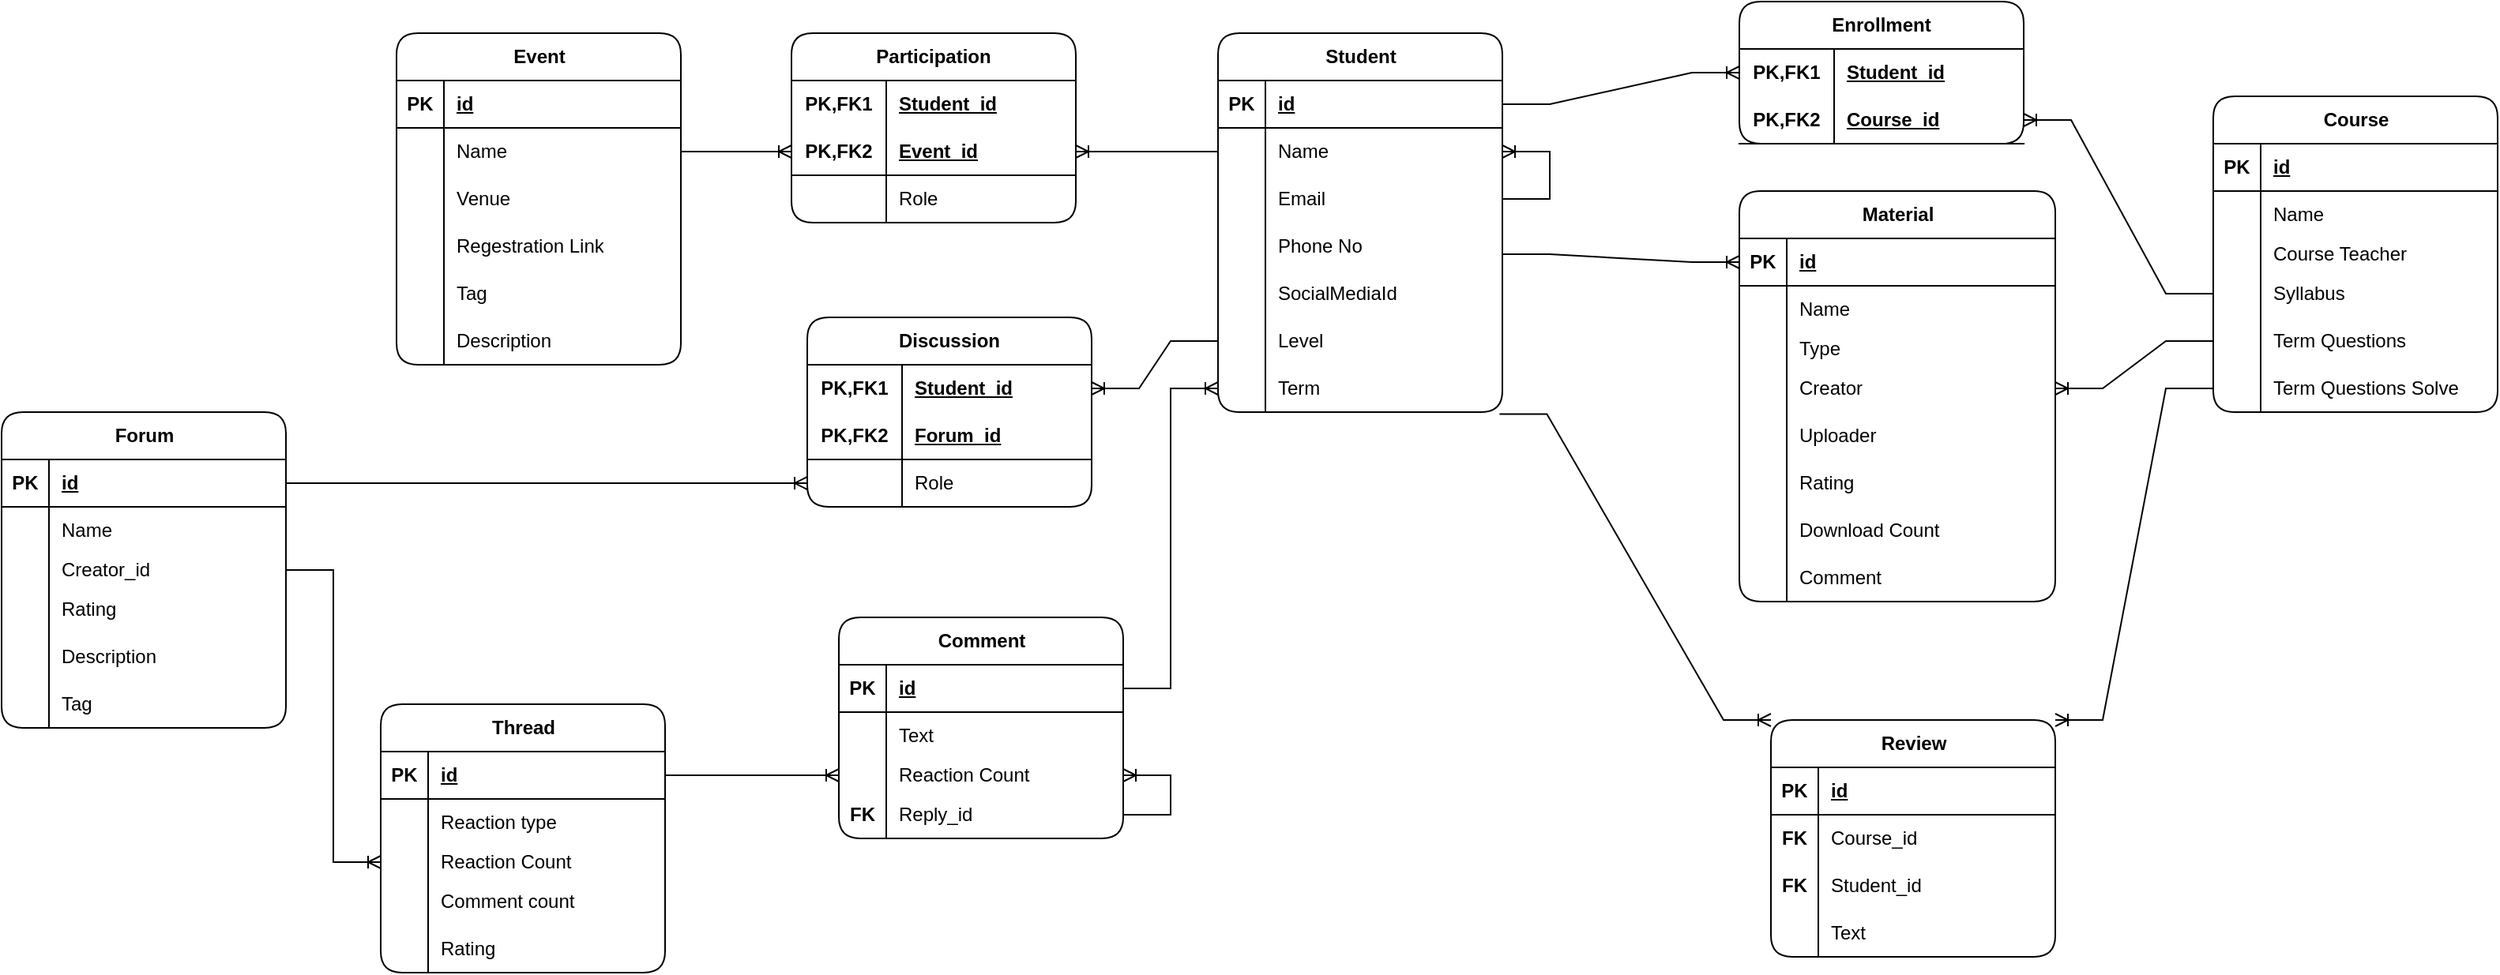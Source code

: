 <mxfile version="21.6.8" type="github">
  <diagram name="Page-1" id="Kb3nACvaUJQq8Gcj-ZAk">
    <mxGraphModel dx="2350" dy="809" grid="1" gridSize="10" guides="1" tooltips="1" connect="1" arrows="1" fold="1" page="1" pageScale="1" pageWidth="850" pageHeight="1100" math="0" shadow="0">
      <root>
        <mxCell id="0" />
        <mxCell id="1" parent="0" />
        <mxCell id="1WUhZL65D3a0RhLQdtC_-1" value="Student" style="shape=table;startSize=30;container=1;collapsible=1;childLayout=tableLayout;fixedRows=1;rowLines=0;fontStyle=1;align=center;resizeLast=1;html=1;rounded=1;swimlaneLine=1;swimlaneFillColor=default;" vertex="1" parent="1">
          <mxGeometry x="-70" y="40" width="180" height="240" as="geometry" />
        </mxCell>
        <mxCell id="1WUhZL65D3a0RhLQdtC_-2" value="" style="shape=tableRow;horizontal=0;startSize=0;swimlaneHead=0;swimlaneBody=0;fillColor=none;collapsible=0;dropTarget=0;points=[[0,0.5],[1,0.5]];portConstraint=eastwest;top=0;left=0;right=0;bottom=1;" vertex="1" parent="1WUhZL65D3a0RhLQdtC_-1">
          <mxGeometry y="30" width="180" height="30" as="geometry" />
        </mxCell>
        <mxCell id="1WUhZL65D3a0RhLQdtC_-3" value="PK" style="shape=partialRectangle;connectable=0;fillColor=none;top=0;left=0;bottom=0;right=0;fontStyle=1;overflow=hidden;whiteSpace=wrap;html=1;" vertex="1" parent="1WUhZL65D3a0RhLQdtC_-2">
          <mxGeometry width="30" height="30" as="geometry">
            <mxRectangle width="30" height="30" as="alternateBounds" />
          </mxGeometry>
        </mxCell>
        <mxCell id="1WUhZL65D3a0RhLQdtC_-4" value="id" style="shape=partialRectangle;connectable=0;fillColor=none;top=0;left=0;bottom=0;right=0;align=left;spacingLeft=6;fontStyle=5;overflow=hidden;whiteSpace=wrap;html=1;" vertex="1" parent="1WUhZL65D3a0RhLQdtC_-2">
          <mxGeometry x="30" width="150" height="30" as="geometry">
            <mxRectangle width="150" height="30" as="alternateBounds" />
          </mxGeometry>
        </mxCell>
        <mxCell id="1WUhZL65D3a0RhLQdtC_-5" value="" style="shape=tableRow;horizontal=0;startSize=0;swimlaneHead=0;swimlaneBody=0;fillColor=none;collapsible=0;dropTarget=0;points=[[0,0.5],[1,0.5]];portConstraint=eastwest;top=0;left=0;right=0;bottom=0;" vertex="1" parent="1WUhZL65D3a0RhLQdtC_-1">
          <mxGeometry y="60" width="180" height="30" as="geometry" />
        </mxCell>
        <mxCell id="1WUhZL65D3a0RhLQdtC_-6" value="" style="shape=partialRectangle;connectable=0;fillColor=none;top=0;left=0;bottom=0;right=0;editable=1;overflow=hidden;whiteSpace=wrap;html=1;" vertex="1" parent="1WUhZL65D3a0RhLQdtC_-5">
          <mxGeometry width="30" height="30" as="geometry">
            <mxRectangle width="30" height="30" as="alternateBounds" />
          </mxGeometry>
        </mxCell>
        <mxCell id="1WUhZL65D3a0RhLQdtC_-7" value="Name" style="shape=partialRectangle;connectable=0;fillColor=none;top=0;left=0;bottom=0;right=0;align=left;spacingLeft=6;overflow=hidden;whiteSpace=wrap;html=1;" vertex="1" parent="1WUhZL65D3a0RhLQdtC_-5">
          <mxGeometry x="30" width="150" height="30" as="geometry">
            <mxRectangle width="150" height="30" as="alternateBounds" />
          </mxGeometry>
        </mxCell>
        <mxCell id="1WUhZL65D3a0RhLQdtC_-8" value="" style="shape=tableRow;horizontal=0;startSize=0;swimlaneHead=0;swimlaneBody=0;fillColor=none;collapsible=0;dropTarget=0;points=[[0,0.5],[1,0.5]];portConstraint=eastwest;top=0;left=0;right=0;bottom=0;" vertex="1" parent="1WUhZL65D3a0RhLQdtC_-1">
          <mxGeometry y="90" width="180" height="30" as="geometry" />
        </mxCell>
        <mxCell id="1WUhZL65D3a0RhLQdtC_-9" value="" style="shape=partialRectangle;connectable=0;fillColor=none;top=0;left=0;bottom=0;right=0;editable=1;overflow=hidden;whiteSpace=wrap;html=1;" vertex="1" parent="1WUhZL65D3a0RhLQdtC_-8">
          <mxGeometry width="30" height="30" as="geometry">
            <mxRectangle width="30" height="30" as="alternateBounds" />
          </mxGeometry>
        </mxCell>
        <mxCell id="1WUhZL65D3a0RhLQdtC_-10" value="Email" style="shape=partialRectangle;connectable=0;fillColor=none;top=0;left=0;bottom=0;right=0;align=left;spacingLeft=6;overflow=hidden;whiteSpace=wrap;html=1;" vertex="1" parent="1WUhZL65D3a0RhLQdtC_-8">
          <mxGeometry x="30" width="150" height="30" as="geometry">
            <mxRectangle width="150" height="30" as="alternateBounds" />
          </mxGeometry>
        </mxCell>
        <mxCell id="1WUhZL65D3a0RhLQdtC_-11" value="" style="shape=tableRow;horizontal=0;startSize=0;swimlaneHead=0;swimlaneBody=0;fillColor=none;collapsible=0;dropTarget=0;points=[[0,0.5],[1,0.5]];portConstraint=eastwest;top=0;left=0;right=0;bottom=0;" vertex="1" parent="1WUhZL65D3a0RhLQdtC_-1">
          <mxGeometry y="120" width="180" height="30" as="geometry" />
        </mxCell>
        <mxCell id="1WUhZL65D3a0RhLQdtC_-12" value="" style="shape=partialRectangle;connectable=0;fillColor=none;top=0;left=0;bottom=0;right=0;editable=1;overflow=hidden;whiteSpace=wrap;html=1;" vertex="1" parent="1WUhZL65D3a0RhLQdtC_-11">
          <mxGeometry width="30" height="30" as="geometry">
            <mxRectangle width="30" height="30" as="alternateBounds" />
          </mxGeometry>
        </mxCell>
        <mxCell id="1WUhZL65D3a0RhLQdtC_-13" value="Phone No" style="shape=partialRectangle;connectable=0;fillColor=none;top=0;left=0;bottom=0;right=0;align=left;spacingLeft=6;overflow=hidden;whiteSpace=wrap;html=1;" vertex="1" parent="1WUhZL65D3a0RhLQdtC_-11">
          <mxGeometry x="30" width="150" height="30" as="geometry">
            <mxRectangle width="150" height="30" as="alternateBounds" />
          </mxGeometry>
        </mxCell>
        <mxCell id="1WUhZL65D3a0RhLQdtC_-14" value="" style="shape=tableRow;horizontal=0;startSize=0;swimlaneHead=0;swimlaneBody=0;fillColor=none;collapsible=0;dropTarget=0;points=[[0,0.5],[1,0.5]];portConstraint=eastwest;top=0;left=0;right=0;bottom=0;" vertex="1" parent="1WUhZL65D3a0RhLQdtC_-1">
          <mxGeometry y="150" width="180" height="30" as="geometry" />
        </mxCell>
        <mxCell id="1WUhZL65D3a0RhLQdtC_-15" value="" style="shape=partialRectangle;connectable=0;fillColor=none;top=0;left=0;bottom=0;right=0;editable=1;overflow=hidden;whiteSpace=wrap;html=1;" vertex="1" parent="1WUhZL65D3a0RhLQdtC_-14">
          <mxGeometry width="30" height="30" as="geometry">
            <mxRectangle width="30" height="30" as="alternateBounds" />
          </mxGeometry>
        </mxCell>
        <mxCell id="1WUhZL65D3a0RhLQdtC_-16" value="SocialMediaId" style="shape=partialRectangle;connectable=0;fillColor=none;top=0;left=0;bottom=0;right=0;align=left;spacingLeft=6;overflow=hidden;whiteSpace=wrap;html=1;" vertex="1" parent="1WUhZL65D3a0RhLQdtC_-14">
          <mxGeometry x="30" width="150" height="30" as="geometry">
            <mxRectangle width="150" height="30" as="alternateBounds" />
          </mxGeometry>
        </mxCell>
        <mxCell id="1WUhZL65D3a0RhLQdtC_-17" value="" style="shape=tableRow;horizontal=0;startSize=0;swimlaneHead=0;swimlaneBody=0;fillColor=none;collapsible=0;dropTarget=0;points=[[0,0.5],[1,0.5]];portConstraint=eastwest;top=0;left=0;right=0;bottom=0;" vertex="1" parent="1WUhZL65D3a0RhLQdtC_-1">
          <mxGeometry y="180" width="180" height="30" as="geometry" />
        </mxCell>
        <mxCell id="1WUhZL65D3a0RhLQdtC_-18" value="" style="shape=partialRectangle;connectable=0;fillColor=none;top=0;left=0;bottom=0;right=0;editable=1;overflow=hidden;whiteSpace=wrap;html=1;" vertex="1" parent="1WUhZL65D3a0RhLQdtC_-17">
          <mxGeometry width="30" height="30" as="geometry">
            <mxRectangle width="30" height="30" as="alternateBounds" />
          </mxGeometry>
        </mxCell>
        <mxCell id="1WUhZL65D3a0RhLQdtC_-19" value="Level" style="shape=partialRectangle;connectable=0;fillColor=none;top=0;left=0;bottom=0;right=0;align=left;spacingLeft=6;overflow=hidden;whiteSpace=wrap;html=1;" vertex="1" parent="1WUhZL65D3a0RhLQdtC_-17">
          <mxGeometry x="30" width="150" height="30" as="geometry">
            <mxRectangle width="150" height="30" as="alternateBounds" />
          </mxGeometry>
        </mxCell>
        <mxCell id="1WUhZL65D3a0RhLQdtC_-20" value="" style="shape=tableRow;horizontal=0;startSize=0;swimlaneHead=0;swimlaneBody=0;fillColor=none;collapsible=0;dropTarget=0;points=[[0,0.5],[1,0.5]];portConstraint=eastwest;top=0;left=0;right=0;bottom=0;" vertex="1" parent="1WUhZL65D3a0RhLQdtC_-1">
          <mxGeometry y="210" width="180" height="30" as="geometry" />
        </mxCell>
        <mxCell id="1WUhZL65D3a0RhLQdtC_-21" value="" style="shape=partialRectangle;connectable=0;fillColor=none;top=0;left=0;bottom=0;right=0;editable=1;overflow=hidden;whiteSpace=wrap;html=1;" vertex="1" parent="1WUhZL65D3a0RhLQdtC_-20">
          <mxGeometry width="30" height="30" as="geometry">
            <mxRectangle width="30" height="30" as="alternateBounds" />
          </mxGeometry>
        </mxCell>
        <mxCell id="1WUhZL65D3a0RhLQdtC_-22" value="Term" style="shape=partialRectangle;connectable=0;fillColor=none;top=0;left=0;bottom=0;right=0;align=left;spacingLeft=6;overflow=hidden;whiteSpace=wrap;html=1;" vertex="1" parent="1WUhZL65D3a0RhLQdtC_-20">
          <mxGeometry x="30" width="150" height="30" as="geometry">
            <mxRectangle width="150" height="30" as="alternateBounds" />
          </mxGeometry>
        </mxCell>
        <mxCell id="1WUhZL65D3a0RhLQdtC_-312" value="" style="edgeStyle=entityRelationEdgeStyle;fontSize=12;html=1;endArrow=ERoneToMany;rounded=0;exitX=1;exitY=0.5;exitDx=0;exitDy=0;entryX=1;entryY=0.5;entryDx=0;entryDy=0;" edge="1" parent="1WUhZL65D3a0RhLQdtC_-1" source="1WUhZL65D3a0RhLQdtC_-8" target="1WUhZL65D3a0RhLQdtC_-5">
          <mxGeometry width="100" height="100" relative="1" as="geometry">
            <mxPoint x="170" y="180" as="sourcePoint" />
            <mxPoint x="270" y="80" as="targetPoint" />
          </mxGeometry>
        </mxCell>
        <mxCell id="1WUhZL65D3a0RhLQdtC_-25" value="Course" style="shape=table;startSize=30;container=1;collapsible=1;childLayout=tableLayout;fixedRows=1;rowLines=0;fontStyle=1;align=center;resizeLast=1;html=1;rounded=1;shadow=0;swimlaneLine=1;gradientColor=none;fillColor=default;swimlaneFillColor=default;" vertex="1" parent="1">
          <mxGeometry x="560" y="80" width="180" height="200" as="geometry">
            <mxRectangle x="440" y="5" width="80" height="30" as="alternateBounds" />
          </mxGeometry>
        </mxCell>
        <mxCell id="1WUhZL65D3a0RhLQdtC_-26" value="" style="shape=tableRow;horizontal=0;startSize=0;swimlaneHead=0;swimlaneBody=0;fillColor=none;collapsible=0;dropTarget=0;points=[[0,0.5],[1,0.5]];portConstraint=eastwest;top=0;left=0;right=0;bottom=1;" vertex="1" parent="1WUhZL65D3a0RhLQdtC_-25">
          <mxGeometry y="30" width="180" height="30" as="geometry" />
        </mxCell>
        <mxCell id="1WUhZL65D3a0RhLQdtC_-27" value="PK" style="shape=partialRectangle;connectable=0;fillColor=none;top=0;left=0;bottom=0;right=0;fontStyle=1;overflow=hidden;whiteSpace=wrap;html=1;" vertex="1" parent="1WUhZL65D3a0RhLQdtC_-26">
          <mxGeometry width="30" height="30" as="geometry">
            <mxRectangle width="30" height="30" as="alternateBounds" />
          </mxGeometry>
        </mxCell>
        <mxCell id="1WUhZL65D3a0RhLQdtC_-28" value="id" style="shape=partialRectangle;connectable=0;fillColor=none;top=0;left=0;bottom=0;right=0;align=left;spacingLeft=6;fontStyle=5;overflow=hidden;whiteSpace=wrap;html=1;" vertex="1" parent="1WUhZL65D3a0RhLQdtC_-26">
          <mxGeometry x="30" width="150" height="30" as="geometry">
            <mxRectangle width="150" height="30" as="alternateBounds" />
          </mxGeometry>
        </mxCell>
        <mxCell id="1WUhZL65D3a0RhLQdtC_-29" value="" style="shape=tableRow;horizontal=0;startSize=0;swimlaneHead=0;swimlaneBody=0;fillColor=none;collapsible=0;dropTarget=0;points=[[0,0.5],[1,0.5]];portConstraint=eastwest;top=0;left=0;right=0;bottom=0;" vertex="1" parent="1WUhZL65D3a0RhLQdtC_-25">
          <mxGeometry y="60" width="180" height="30" as="geometry" />
        </mxCell>
        <mxCell id="1WUhZL65D3a0RhLQdtC_-30" value="" style="shape=partialRectangle;connectable=0;fillColor=none;top=0;left=0;bottom=0;right=0;editable=1;overflow=hidden;whiteSpace=wrap;html=1;" vertex="1" parent="1WUhZL65D3a0RhLQdtC_-29">
          <mxGeometry width="30" height="30" as="geometry">
            <mxRectangle width="30" height="30" as="alternateBounds" />
          </mxGeometry>
        </mxCell>
        <mxCell id="1WUhZL65D3a0RhLQdtC_-31" value="Name" style="shape=partialRectangle;connectable=0;fillColor=none;top=0;left=0;bottom=0;right=0;align=left;spacingLeft=6;overflow=hidden;whiteSpace=wrap;html=1;" vertex="1" parent="1WUhZL65D3a0RhLQdtC_-29">
          <mxGeometry x="30" width="150" height="30" as="geometry">
            <mxRectangle width="150" height="30" as="alternateBounds" />
          </mxGeometry>
        </mxCell>
        <mxCell id="1WUhZL65D3a0RhLQdtC_-32" value="" style="shape=tableRow;horizontal=0;startSize=0;swimlaneHead=0;swimlaneBody=0;fillColor=none;collapsible=0;dropTarget=0;points=[[0,0.5],[1,0.5]];portConstraint=eastwest;top=0;left=0;right=0;bottom=0;" vertex="1" parent="1WUhZL65D3a0RhLQdtC_-25">
          <mxGeometry y="90" width="180" height="20" as="geometry" />
        </mxCell>
        <mxCell id="1WUhZL65D3a0RhLQdtC_-33" value="" style="shape=partialRectangle;connectable=0;fillColor=none;top=0;left=0;bottom=0;right=0;editable=1;overflow=hidden;whiteSpace=wrap;html=1;" vertex="1" parent="1WUhZL65D3a0RhLQdtC_-32">
          <mxGeometry width="30" height="20" as="geometry">
            <mxRectangle width="30" height="20" as="alternateBounds" />
          </mxGeometry>
        </mxCell>
        <mxCell id="1WUhZL65D3a0RhLQdtC_-34" value="Course Teacher" style="shape=partialRectangle;connectable=0;fillColor=none;top=0;left=0;bottom=0;right=0;align=left;spacingLeft=6;overflow=hidden;whiteSpace=wrap;html=1;" vertex="1" parent="1WUhZL65D3a0RhLQdtC_-32">
          <mxGeometry x="30" width="150" height="20" as="geometry">
            <mxRectangle width="150" height="20" as="alternateBounds" />
          </mxGeometry>
        </mxCell>
        <mxCell id="1WUhZL65D3a0RhLQdtC_-35" value="" style="shape=tableRow;horizontal=0;startSize=0;swimlaneHead=0;swimlaneBody=0;fillColor=none;collapsible=0;dropTarget=0;points=[[0,0.5],[1,0.5]];portConstraint=eastwest;top=0;left=0;right=0;bottom=0;" vertex="1" parent="1WUhZL65D3a0RhLQdtC_-25">
          <mxGeometry y="110" width="180" height="30" as="geometry" />
        </mxCell>
        <mxCell id="1WUhZL65D3a0RhLQdtC_-36" value="" style="shape=partialRectangle;connectable=0;fillColor=none;top=0;left=0;bottom=0;right=0;editable=1;overflow=hidden;whiteSpace=wrap;html=1;" vertex="1" parent="1WUhZL65D3a0RhLQdtC_-35">
          <mxGeometry width="30" height="30" as="geometry">
            <mxRectangle width="30" height="30" as="alternateBounds" />
          </mxGeometry>
        </mxCell>
        <mxCell id="1WUhZL65D3a0RhLQdtC_-37" value="Syllabus" style="shape=partialRectangle;connectable=0;fillColor=none;top=0;left=0;bottom=0;right=0;align=left;spacingLeft=6;overflow=hidden;whiteSpace=wrap;html=1;" vertex="1" parent="1WUhZL65D3a0RhLQdtC_-35">
          <mxGeometry x="30" width="150" height="30" as="geometry">
            <mxRectangle width="150" height="30" as="alternateBounds" />
          </mxGeometry>
        </mxCell>
        <mxCell id="1WUhZL65D3a0RhLQdtC_-41" value="" style="shape=tableRow;horizontal=0;startSize=0;swimlaneHead=0;swimlaneBody=0;fillColor=none;collapsible=0;dropTarget=0;points=[[0,0.5],[1,0.5]];portConstraint=eastwest;top=0;left=0;right=0;bottom=0;" vertex="1" parent="1WUhZL65D3a0RhLQdtC_-25">
          <mxGeometry y="140" width="180" height="30" as="geometry" />
        </mxCell>
        <mxCell id="1WUhZL65D3a0RhLQdtC_-42" value="" style="shape=partialRectangle;connectable=0;fillColor=none;top=0;left=0;bottom=0;right=0;editable=1;overflow=hidden;whiteSpace=wrap;html=1;" vertex="1" parent="1WUhZL65D3a0RhLQdtC_-41">
          <mxGeometry width="30" height="30" as="geometry">
            <mxRectangle width="30" height="30" as="alternateBounds" />
          </mxGeometry>
        </mxCell>
        <mxCell id="1WUhZL65D3a0RhLQdtC_-43" value="Term Questions" style="shape=partialRectangle;connectable=0;fillColor=none;top=0;left=0;bottom=0;right=0;align=left;spacingLeft=6;overflow=hidden;whiteSpace=wrap;html=1;" vertex="1" parent="1WUhZL65D3a0RhLQdtC_-41">
          <mxGeometry x="30" width="150" height="30" as="geometry">
            <mxRectangle width="150" height="30" as="alternateBounds" />
          </mxGeometry>
        </mxCell>
        <mxCell id="1WUhZL65D3a0RhLQdtC_-44" value="" style="shape=tableRow;horizontal=0;startSize=0;swimlaneHead=0;swimlaneBody=0;fillColor=none;collapsible=0;dropTarget=0;points=[[0,0.5],[1,0.5]];portConstraint=eastwest;top=0;left=0;right=0;bottom=0;" vertex="1" parent="1WUhZL65D3a0RhLQdtC_-25">
          <mxGeometry y="170" width="180" height="30" as="geometry" />
        </mxCell>
        <mxCell id="1WUhZL65D3a0RhLQdtC_-45" value="" style="shape=partialRectangle;connectable=0;fillColor=none;top=0;left=0;bottom=0;right=0;editable=1;overflow=hidden;whiteSpace=wrap;html=1;" vertex="1" parent="1WUhZL65D3a0RhLQdtC_-44">
          <mxGeometry width="30" height="30" as="geometry">
            <mxRectangle width="30" height="30" as="alternateBounds" />
          </mxGeometry>
        </mxCell>
        <mxCell id="1WUhZL65D3a0RhLQdtC_-46" value="Term Questions Solve" style="shape=partialRectangle;connectable=0;fillColor=none;top=0;left=0;bottom=0;right=0;align=left;spacingLeft=6;overflow=hidden;whiteSpace=wrap;html=1;" vertex="1" parent="1WUhZL65D3a0RhLQdtC_-44">
          <mxGeometry x="30" width="150" height="30" as="geometry">
            <mxRectangle width="150" height="30" as="alternateBounds" />
          </mxGeometry>
        </mxCell>
        <mxCell id="1WUhZL65D3a0RhLQdtC_-53" value="Material" style="shape=table;startSize=30;container=1;collapsible=1;childLayout=tableLayout;fixedRows=1;rowLines=0;fontStyle=1;align=center;resizeLast=1;html=1;rounded=1;shadow=0;swimlaneLine=1;gradientColor=none;fillColor=default;swimlaneFillColor=default;" vertex="1" parent="1">
          <mxGeometry x="260" y="140" width="200" height="260" as="geometry">
            <mxRectangle x="440" y="5" width="80" height="30" as="alternateBounds" />
          </mxGeometry>
        </mxCell>
        <mxCell id="1WUhZL65D3a0RhLQdtC_-54" value="" style="shape=tableRow;horizontal=0;startSize=0;swimlaneHead=0;swimlaneBody=0;fillColor=none;collapsible=0;dropTarget=0;points=[[0,0.5],[1,0.5]];portConstraint=eastwest;top=0;left=0;right=0;bottom=1;" vertex="1" parent="1WUhZL65D3a0RhLQdtC_-53">
          <mxGeometry y="30" width="200" height="30" as="geometry" />
        </mxCell>
        <mxCell id="1WUhZL65D3a0RhLQdtC_-55" value="PK" style="shape=partialRectangle;connectable=0;fillColor=none;top=0;left=0;bottom=0;right=0;fontStyle=1;overflow=hidden;whiteSpace=wrap;html=1;" vertex="1" parent="1WUhZL65D3a0RhLQdtC_-54">
          <mxGeometry width="30" height="30" as="geometry">
            <mxRectangle width="30" height="30" as="alternateBounds" />
          </mxGeometry>
        </mxCell>
        <mxCell id="1WUhZL65D3a0RhLQdtC_-56" value="id" style="shape=partialRectangle;connectable=0;fillColor=none;top=0;left=0;bottom=0;right=0;align=left;spacingLeft=6;fontStyle=5;overflow=hidden;whiteSpace=wrap;html=1;" vertex="1" parent="1WUhZL65D3a0RhLQdtC_-54">
          <mxGeometry x="30" width="170" height="30" as="geometry">
            <mxRectangle width="170" height="30" as="alternateBounds" />
          </mxGeometry>
        </mxCell>
        <mxCell id="1WUhZL65D3a0RhLQdtC_-57" value="" style="shape=tableRow;horizontal=0;startSize=0;swimlaneHead=0;swimlaneBody=0;fillColor=none;collapsible=0;dropTarget=0;points=[[0,0.5],[1,0.5]];portConstraint=eastwest;top=0;left=0;right=0;bottom=0;" vertex="1" parent="1WUhZL65D3a0RhLQdtC_-53">
          <mxGeometry y="60" width="200" height="30" as="geometry" />
        </mxCell>
        <mxCell id="1WUhZL65D3a0RhLQdtC_-58" value="" style="shape=partialRectangle;connectable=0;fillColor=none;top=0;left=0;bottom=0;right=0;editable=1;overflow=hidden;whiteSpace=wrap;html=1;" vertex="1" parent="1WUhZL65D3a0RhLQdtC_-57">
          <mxGeometry width="30" height="30" as="geometry">
            <mxRectangle width="30" height="30" as="alternateBounds" />
          </mxGeometry>
        </mxCell>
        <mxCell id="1WUhZL65D3a0RhLQdtC_-59" value="Name" style="shape=partialRectangle;connectable=0;fillColor=none;top=0;left=0;bottom=0;right=0;align=left;spacingLeft=6;overflow=hidden;whiteSpace=wrap;html=1;" vertex="1" parent="1WUhZL65D3a0RhLQdtC_-57">
          <mxGeometry x="30" width="170" height="30" as="geometry">
            <mxRectangle width="170" height="30" as="alternateBounds" />
          </mxGeometry>
        </mxCell>
        <mxCell id="1WUhZL65D3a0RhLQdtC_-60" value="" style="shape=tableRow;horizontal=0;startSize=0;swimlaneHead=0;swimlaneBody=0;fillColor=none;collapsible=0;dropTarget=0;points=[[0,0.5],[1,0.5]];portConstraint=eastwest;top=0;left=0;right=0;bottom=0;" vertex="1" parent="1WUhZL65D3a0RhLQdtC_-53">
          <mxGeometry y="90" width="200" height="20" as="geometry" />
        </mxCell>
        <mxCell id="1WUhZL65D3a0RhLQdtC_-61" value="" style="shape=partialRectangle;connectable=0;fillColor=none;top=0;left=0;bottom=0;right=0;editable=1;overflow=hidden;whiteSpace=wrap;html=1;" vertex="1" parent="1WUhZL65D3a0RhLQdtC_-60">
          <mxGeometry width="30" height="20" as="geometry">
            <mxRectangle width="30" height="20" as="alternateBounds" />
          </mxGeometry>
        </mxCell>
        <mxCell id="1WUhZL65D3a0RhLQdtC_-62" value="Type" style="shape=partialRectangle;connectable=0;fillColor=none;top=0;left=0;bottom=0;right=0;align=left;spacingLeft=6;overflow=hidden;whiteSpace=wrap;html=1;" vertex="1" parent="1WUhZL65D3a0RhLQdtC_-60">
          <mxGeometry x="30" width="170" height="20" as="geometry">
            <mxRectangle width="170" height="20" as="alternateBounds" />
          </mxGeometry>
        </mxCell>
        <mxCell id="1WUhZL65D3a0RhLQdtC_-63" value="" style="shape=tableRow;horizontal=0;startSize=0;swimlaneHead=0;swimlaneBody=0;fillColor=none;collapsible=0;dropTarget=0;points=[[0,0.5],[1,0.5]];portConstraint=eastwest;top=0;left=0;right=0;bottom=0;" vertex="1" parent="1WUhZL65D3a0RhLQdtC_-53">
          <mxGeometry y="110" width="200" height="30" as="geometry" />
        </mxCell>
        <mxCell id="1WUhZL65D3a0RhLQdtC_-64" value="" style="shape=partialRectangle;connectable=0;fillColor=none;top=0;left=0;bottom=0;right=0;editable=1;overflow=hidden;whiteSpace=wrap;html=1;" vertex="1" parent="1WUhZL65D3a0RhLQdtC_-63">
          <mxGeometry width="30" height="30" as="geometry">
            <mxRectangle width="30" height="30" as="alternateBounds" />
          </mxGeometry>
        </mxCell>
        <mxCell id="1WUhZL65D3a0RhLQdtC_-65" value="Creator" style="shape=partialRectangle;connectable=0;fillColor=none;top=0;left=0;bottom=0;right=0;align=left;spacingLeft=6;overflow=hidden;whiteSpace=wrap;html=1;" vertex="1" parent="1WUhZL65D3a0RhLQdtC_-63">
          <mxGeometry x="30" width="170" height="30" as="geometry">
            <mxRectangle width="170" height="30" as="alternateBounds" />
          </mxGeometry>
        </mxCell>
        <mxCell id="1WUhZL65D3a0RhLQdtC_-66" value="" style="shape=tableRow;horizontal=0;startSize=0;swimlaneHead=0;swimlaneBody=0;fillColor=none;collapsible=0;dropTarget=0;points=[[0,0.5],[1,0.5]];portConstraint=eastwest;top=0;left=0;right=0;bottom=0;" vertex="1" parent="1WUhZL65D3a0RhLQdtC_-53">
          <mxGeometry y="140" width="200" height="30" as="geometry" />
        </mxCell>
        <mxCell id="1WUhZL65D3a0RhLQdtC_-67" value="" style="shape=partialRectangle;connectable=0;fillColor=none;top=0;left=0;bottom=0;right=0;editable=1;overflow=hidden;whiteSpace=wrap;html=1;" vertex="1" parent="1WUhZL65D3a0RhLQdtC_-66">
          <mxGeometry width="30" height="30" as="geometry">
            <mxRectangle width="30" height="30" as="alternateBounds" />
          </mxGeometry>
        </mxCell>
        <mxCell id="1WUhZL65D3a0RhLQdtC_-68" value="Uploader" style="shape=partialRectangle;connectable=0;fillColor=none;top=0;left=0;bottom=0;right=0;align=left;spacingLeft=6;overflow=hidden;whiteSpace=wrap;html=1;" vertex="1" parent="1WUhZL65D3a0RhLQdtC_-66">
          <mxGeometry x="30" width="170" height="30" as="geometry">
            <mxRectangle width="170" height="30" as="alternateBounds" />
          </mxGeometry>
        </mxCell>
        <mxCell id="1WUhZL65D3a0RhLQdtC_-69" value="" style="shape=tableRow;horizontal=0;startSize=0;swimlaneHead=0;swimlaneBody=0;fillColor=none;collapsible=0;dropTarget=0;points=[[0,0.5],[1,0.5]];portConstraint=eastwest;top=0;left=0;right=0;bottom=0;" vertex="1" parent="1WUhZL65D3a0RhLQdtC_-53">
          <mxGeometry y="170" width="200" height="30" as="geometry" />
        </mxCell>
        <mxCell id="1WUhZL65D3a0RhLQdtC_-70" value="" style="shape=partialRectangle;connectable=0;fillColor=none;top=0;left=0;bottom=0;right=0;editable=1;overflow=hidden;whiteSpace=wrap;html=1;" vertex="1" parent="1WUhZL65D3a0RhLQdtC_-69">
          <mxGeometry width="30" height="30" as="geometry">
            <mxRectangle width="30" height="30" as="alternateBounds" />
          </mxGeometry>
        </mxCell>
        <mxCell id="1WUhZL65D3a0RhLQdtC_-71" value="Rating" style="shape=partialRectangle;connectable=0;fillColor=none;top=0;left=0;bottom=0;right=0;align=left;spacingLeft=6;overflow=hidden;whiteSpace=wrap;html=1;" vertex="1" parent="1WUhZL65D3a0RhLQdtC_-69">
          <mxGeometry x="30" width="170" height="30" as="geometry">
            <mxRectangle width="170" height="30" as="alternateBounds" />
          </mxGeometry>
        </mxCell>
        <mxCell id="1WUhZL65D3a0RhLQdtC_-72" value="" style="shape=tableRow;horizontal=0;startSize=0;swimlaneHead=0;swimlaneBody=0;fillColor=none;collapsible=0;dropTarget=0;points=[[0,0.5],[1,0.5]];portConstraint=eastwest;top=0;left=0;right=0;bottom=0;" vertex="1" parent="1WUhZL65D3a0RhLQdtC_-53">
          <mxGeometry y="200" width="200" height="30" as="geometry" />
        </mxCell>
        <mxCell id="1WUhZL65D3a0RhLQdtC_-73" value="" style="shape=partialRectangle;connectable=0;fillColor=none;top=0;left=0;bottom=0;right=0;editable=1;overflow=hidden;whiteSpace=wrap;html=1;" vertex="1" parent="1WUhZL65D3a0RhLQdtC_-72">
          <mxGeometry width="30" height="30" as="geometry">
            <mxRectangle width="30" height="30" as="alternateBounds" />
          </mxGeometry>
        </mxCell>
        <mxCell id="1WUhZL65D3a0RhLQdtC_-74" value="Download Count" style="shape=partialRectangle;connectable=0;fillColor=none;top=0;left=0;bottom=0;right=0;align=left;spacingLeft=6;overflow=hidden;whiteSpace=wrap;html=1;" vertex="1" parent="1WUhZL65D3a0RhLQdtC_-72">
          <mxGeometry x="30" width="170" height="30" as="geometry">
            <mxRectangle width="170" height="30" as="alternateBounds" />
          </mxGeometry>
        </mxCell>
        <mxCell id="1WUhZL65D3a0RhLQdtC_-147" value="" style="shape=tableRow;horizontal=0;startSize=0;swimlaneHead=0;swimlaneBody=0;fillColor=none;collapsible=0;dropTarget=0;points=[[0,0.5],[1,0.5]];portConstraint=eastwest;top=0;left=0;right=0;bottom=0;" vertex="1" parent="1WUhZL65D3a0RhLQdtC_-53">
          <mxGeometry y="230" width="200" height="30" as="geometry" />
        </mxCell>
        <mxCell id="1WUhZL65D3a0RhLQdtC_-148" value="" style="shape=partialRectangle;connectable=0;fillColor=none;top=0;left=0;bottom=0;right=0;editable=1;overflow=hidden;whiteSpace=wrap;html=1;" vertex="1" parent="1WUhZL65D3a0RhLQdtC_-147">
          <mxGeometry width="30" height="30" as="geometry">
            <mxRectangle width="30" height="30" as="alternateBounds" />
          </mxGeometry>
        </mxCell>
        <mxCell id="1WUhZL65D3a0RhLQdtC_-149" value="Comment" style="shape=partialRectangle;connectable=0;fillColor=none;top=0;left=0;bottom=0;right=0;align=left;spacingLeft=6;overflow=hidden;whiteSpace=wrap;html=1;" vertex="1" parent="1WUhZL65D3a0RhLQdtC_-147">
          <mxGeometry x="30" width="170" height="30" as="geometry">
            <mxRectangle width="170" height="30" as="alternateBounds" />
          </mxGeometry>
        </mxCell>
        <mxCell id="1WUhZL65D3a0RhLQdtC_-95" value="Enrollment" style="shape=table;startSize=30;container=1;collapsible=1;childLayout=tableLayout;fixedRows=1;rowLines=0;fontStyle=1;align=center;resizeLast=1;html=1;whiteSpace=wrap;rounded=1;" vertex="1" parent="1">
          <mxGeometry x="260" y="20" width="180" height="90" as="geometry" />
        </mxCell>
        <mxCell id="1WUhZL65D3a0RhLQdtC_-96" value="" style="shape=tableRow;horizontal=0;startSize=0;swimlaneHead=0;swimlaneBody=0;fillColor=none;collapsible=0;dropTarget=0;points=[[0,0.5],[1,0.5]];portConstraint=eastwest;top=0;left=0;right=0;bottom=0;html=1;" vertex="1" parent="1WUhZL65D3a0RhLQdtC_-95">
          <mxGeometry y="30" width="180" height="30" as="geometry" />
        </mxCell>
        <mxCell id="1WUhZL65D3a0RhLQdtC_-97" value="PK,FK1" style="shape=partialRectangle;connectable=0;fillColor=none;top=0;left=0;bottom=0;right=0;fontStyle=1;overflow=hidden;html=1;whiteSpace=wrap;" vertex="1" parent="1WUhZL65D3a0RhLQdtC_-96">
          <mxGeometry width="60" height="30" as="geometry">
            <mxRectangle width="60" height="30" as="alternateBounds" />
          </mxGeometry>
        </mxCell>
        <mxCell id="1WUhZL65D3a0RhLQdtC_-98" value="Student_id" style="shape=partialRectangle;connectable=0;fillColor=none;top=0;left=0;bottom=0;right=0;align=left;spacingLeft=6;fontStyle=5;overflow=hidden;html=1;whiteSpace=wrap;" vertex="1" parent="1WUhZL65D3a0RhLQdtC_-96">
          <mxGeometry x="60" width="120" height="30" as="geometry">
            <mxRectangle width="120" height="30" as="alternateBounds" />
          </mxGeometry>
        </mxCell>
        <mxCell id="1WUhZL65D3a0RhLQdtC_-99" value="" style="shape=tableRow;horizontal=0;startSize=0;swimlaneHead=0;swimlaneBody=0;fillColor=none;collapsible=0;dropTarget=0;points=[[0,0.5],[1,0.5]];portConstraint=eastwest;top=0;left=0;right=0;bottom=1;html=1;" vertex="1" parent="1WUhZL65D3a0RhLQdtC_-95">
          <mxGeometry y="60" width="180" height="30" as="geometry" />
        </mxCell>
        <mxCell id="1WUhZL65D3a0RhLQdtC_-100" value="PK,FK2" style="shape=partialRectangle;connectable=0;fillColor=none;top=0;left=0;bottom=0;right=0;fontStyle=1;overflow=hidden;html=1;whiteSpace=wrap;" vertex="1" parent="1WUhZL65D3a0RhLQdtC_-99">
          <mxGeometry width="60" height="30" as="geometry">
            <mxRectangle width="60" height="30" as="alternateBounds" />
          </mxGeometry>
        </mxCell>
        <mxCell id="1WUhZL65D3a0RhLQdtC_-101" value="Course_id" style="shape=partialRectangle;connectable=0;fillColor=none;top=0;left=0;bottom=0;right=0;align=left;spacingLeft=6;fontStyle=5;overflow=hidden;html=1;whiteSpace=wrap;" vertex="1" parent="1WUhZL65D3a0RhLQdtC_-99">
          <mxGeometry x="60" width="120" height="30" as="geometry">
            <mxRectangle width="120" height="30" as="alternateBounds" />
          </mxGeometry>
        </mxCell>
        <mxCell id="1WUhZL65D3a0RhLQdtC_-109" value="" style="edgeStyle=entityRelationEdgeStyle;fontSize=12;html=1;endArrow=ERoneToMany;rounded=0;exitX=1;exitY=0.5;exitDx=0;exitDy=0;entryX=0;entryY=0.5;entryDx=0;entryDy=0;" edge="1" parent="1" source="1WUhZL65D3a0RhLQdtC_-2" target="1WUhZL65D3a0RhLQdtC_-96">
          <mxGeometry width="100" height="100" relative="1" as="geometry">
            <mxPoint x="125" y="90" as="sourcePoint" />
            <mxPoint x="260" y="-30" as="targetPoint" />
            <Array as="points">
              <mxPoint x="205" y="-15" />
            </Array>
          </mxGeometry>
        </mxCell>
        <mxCell id="1WUhZL65D3a0RhLQdtC_-110" value="" style="edgeStyle=entityRelationEdgeStyle;fontSize=12;html=1;endArrow=ERoneToMany;rounded=0;exitX=0;exitY=0.5;exitDx=0;exitDy=0;entryX=1;entryY=0.5;entryDx=0;entryDy=0;" edge="1" parent="1" source="1WUhZL65D3a0RhLQdtC_-35" target="1WUhZL65D3a0RhLQdtC_-99">
          <mxGeometry width="100" height="100" relative="1" as="geometry">
            <mxPoint x="350" y="270" as="sourcePoint" />
            <mxPoint x="450" y="320" as="targetPoint" />
          </mxGeometry>
        </mxCell>
        <mxCell id="1WUhZL65D3a0RhLQdtC_-113" value="" style="edgeStyle=entityRelationEdgeStyle;fontSize=12;html=1;endArrow=ERoneToMany;rounded=0;exitX=1;exitY=0.5;exitDx=0;exitDy=0;entryX=0;entryY=0.5;entryDx=0;entryDy=0;" edge="1" parent="1" target="1WUhZL65D3a0RhLQdtC_-54">
          <mxGeometry width="100" height="100" relative="1" as="geometry">
            <mxPoint x="110" y="180" as="sourcePoint" />
            <mxPoint x="260" y="180" as="targetPoint" />
            <Array as="points">
              <mxPoint x="210" y="180" />
            </Array>
          </mxGeometry>
        </mxCell>
        <mxCell id="1WUhZL65D3a0RhLQdtC_-114" value="" style="edgeStyle=entityRelationEdgeStyle;fontSize=12;html=1;endArrow=ERoneToMany;rounded=0;exitX=0;exitY=0.5;exitDx=0;exitDy=0;entryX=1;entryY=0.5;entryDx=0;entryDy=0;" edge="1" parent="1" source="1WUhZL65D3a0RhLQdtC_-41" target="1WUhZL65D3a0RhLQdtC_-63">
          <mxGeometry width="100" height="100" relative="1" as="geometry">
            <mxPoint x="370" y="220" as="sourcePoint" />
            <mxPoint x="470" y="120" as="targetPoint" />
          </mxGeometry>
        </mxCell>
        <mxCell id="1WUhZL65D3a0RhLQdtC_-115" value="Event" style="shape=table;startSize=30;container=1;collapsible=1;childLayout=tableLayout;fixedRows=1;rowLines=0;fontStyle=1;align=center;resizeLast=1;html=1;rounded=1;swimlaneLine=1;swimlaneFillColor=default;" vertex="1" parent="1">
          <mxGeometry x="-590" y="40" width="180" height="210" as="geometry" />
        </mxCell>
        <mxCell id="1WUhZL65D3a0RhLQdtC_-116" value="" style="shape=tableRow;horizontal=0;startSize=0;swimlaneHead=0;swimlaneBody=0;fillColor=none;collapsible=0;dropTarget=0;points=[[0,0.5],[1,0.5]];portConstraint=eastwest;top=0;left=0;right=0;bottom=1;" vertex="1" parent="1WUhZL65D3a0RhLQdtC_-115">
          <mxGeometry y="30" width="180" height="30" as="geometry" />
        </mxCell>
        <mxCell id="1WUhZL65D3a0RhLQdtC_-117" value="PK" style="shape=partialRectangle;connectable=0;fillColor=none;top=0;left=0;bottom=0;right=0;fontStyle=1;overflow=hidden;whiteSpace=wrap;html=1;" vertex="1" parent="1WUhZL65D3a0RhLQdtC_-116">
          <mxGeometry width="30" height="30" as="geometry">
            <mxRectangle width="30" height="30" as="alternateBounds" />
          </mxGeometry>
        </mxCell>
        <mxCell id="1WUhZL65D3a0RhLQdtC_-118" value="id" style="shape=partialRectangle;connectable=0;fillColor=none;top=0;left=0;bottom=0;right=0;align=left;spacingLeft=6;fontStyle=5;overflow=hidden;whiteSpace=wrap;html=1;" vertex="1" parent="1WUhZL65D3a0RhLQdtC_-116">
          <mxGeometry x="30" width="150" height="30" as="geometry">
            <mxRectangle width="150" height="30" as="alternateBounds" />
          </mxGeometry>
        </mxCell>
        <mxCell id="1WUhZL65D3a0RhLQdtC_-119" value="" style="shape=tableRow;horizontal=0;startSize=0;swimlaneHead=0;swimlaneBody=0;fillColor=none;collapsible=0;dropTarget=0;points=[[0,0.5],[1,0.5]];portConstraint=eastwest;top=0;left=0;right=0;bottom=0;" vertex="1" parent="1WUhZL65D3a0RhLQdtC_-115">
          <mxGeometry y="60" width="180" height="30" as="geometry" />
        </mxCell>
        <mxCell id="1WUhZL65D3a0RhLQdtC_-120" value="" style="shape=partialRectangle;connectable=0;fillColor=none;top=0;left=0;bottom=0;right=0;editable=1;overflow=hidden;whiteSpace=wrap;html=1;" vertex="1" parent="1WUhZL65D3a0RhLQdtC_-119">
          <mxGeometry width="30" height="30" as="geometry">
            <mxRectangle width="30" height="30" as="alternateBounds" />
          </mxGeometry>
        </mxCell>
        <mxCell id="1WUhZL65D3a0RhLQdtC_-121" value="Name" style="shape=partialRectangle;connectable=0;fillColor=none;top=0;left=0;bottom=0;right=0;align=left;spacingLeft=6;overflow=hidden;whiteSpace=wrap;html=1;" vertex="1" parent="1WUhZL65D3a0RhLQdtC_-119">
          <mxGeometry x="30" width="150" height="30" as="geometry">
            <mxRectangle width="150" height="30" as="alternateBounds" />
          </mxGeometry>
        </mxCell>
        <mxCell id="1WUhZL65D3a0RhLQdtC_-125" value="" style="shape=tableRow;horizontal=0;startSize=0;swimlaneHead=0;swimlaneBody=0;fillColor=none;collapsible=0;dropTarget=0;points=[[0,0.5],[1,0.5]];portConstraint=eastwest;top=0;left=0;right=0;bottom=0;" vertex="1" parent="1WUhZL65D3a0RhLQdtC_-115">
          <mxGeometry y="90" width="180" height="30" as="geometry" />
        </mxCell>
        <mxCell id="1WUhZL65D3a0RhLQdtC_-126" value="" style="shape=partialRectangle;connectable=0;fillColor=none;top=0;left=0;bottom=0;right=0;editable=1;overflow=hidden;whiteSpace=wrap;html=1;" vertex="1" parent="1WUhZL65D3a0RhLQdtC_-125">
          <mxGeometry width="30" height="30" as="geometry">
            <mxRectangle width="30" height="30" as="alternateBounds" />
          </mxGeometry>
        </mxCell>
        <mxCell id="1WUhZL65D3a0RhLQdtC_-127" value="Venue" style="shape=partialRectangle;connectable=0;fillColor=none;top=0;left=0;bottom=0;right=0;align=left;spacingLeft=6;overflow=hidden;whiteSpace=wrap;html=1;" vertex="1" parent="1WUhZL65D3a0RhLQdtC_-125">
          <mxGeometry x="30" width="150" height="30" as="geometry">
            <mxRectangle width="150" height="30" as="alternateBounds" />
          </mxGeometry>
        </mxCell>
        <mxCell id="1WUhZL65D3a0RhLQdtC_-128" value="" style="shape=tableRow;horizontal=0;startSize=0;swimlaneHead=0;swimlaneBody=0;fillColor=none;collapsible=0;dropTarget=0;points=[[0,0.5],[1,0.5]];portConstraint=eastwest;top=0;left=0;right=0;bottom=0;" vertex="1" parent="1WUhZL65D3a0RhLQdtC_-115">
          <mxGeometry y="120" width="180" height="30" as="geometry" />
        </mxCell>
        <mxCell id="1WUhZL65D3a0RhLQdtC_-129" value="" style="shape=partialRectangle;connectable=0;fillColor=none;top=0;left=0;bottom=0;right=0;editable=1;overflow=hidden;whiteSpace=wrap;html=1;" vertex="1" parent="1WUhZL65D3a0RhLQdtC_-128">
          <mxGeometry width="30" height="30" as="geometry">
            <mxRectangle width="30" height="30" as="alternateBounds" />
          </mxGeometry>
        </mxCell>
        <mxCell id="1WUhZL65D3a0RhLQdtC_-130" value="Regestration Link" style="shape=partialRectangle;connectable=0;fillColor=none;top=0;left=0;bottom=0;right=0;align=left;spacingLeft=6;overflow=hidden;whiteSpace=wrap;html=1;" vertex="1" parent="1WUhZL65D3a0RhLQdtC_-128">
          <mxGeometry x="30" width="150" height="30" as="geometry">
            <mxRectangle width="150" height="30" as="alternateBounds" />
          </mxGeometry>
        </mxCell>
        <mxCell id="1WUhZL65D3a0RhLQdtC_-141" value="" style="shape=tableRow;horizontal=0;startSize=0;swimlaneHead=0;swimlaneBody=0;fillColor=none;collapsible=0;dropTarget=0;points=[[0,0.5],[1,0.5]];portConstraint=eastwest;top=0;left=0;right=0;bottom=0;" vertex="1" parent="1WUhZL65D3a0RhLQdtC_-115">
          <mxGeometry y="150" width="180" height="30" as="geometry" />
        </mxCell>
        <mxCell id="1WUhZL65D3a0RhLQdtC_-142" value="" style="shape=partialRectangle;connectable=0;fillColor=none;top=0;left=0;bottom=0;right=0;editable=1;overflow=hidden;whiteSpace=wrap;html=1;" vertex="1" parent="1WUhZL65D3a0RhLQdtC_-141">
          <mxGeometry width="30" height="30" as="geometry">
            <mxRectangle width="30" height="30" as="alternateBounds" />
          </mxGeometry>
        </mxCell>
        <mxCell id="1WUhZL65D3a0RhLQdtC_-143" value="Tag" style="shape=partialRectangle;connectable=0;fillColor=none;top=0;left=0;bottom=0;right=0;align=left;spacingLeft=6;overflow=hidden;whiteSpace=wrap;html=1;" vertex="1" parent="1WUhZL65D3a0RhLQdtC_-141">
          <mxGeometry x="30" width="150" height="30" as="geometry">
            <mxRectangle width="150" height="30" as="alternateBounds" />
          </mxGeometry>
        </mxCell>
        <mxCell id="1WUhZL65D3a0RhLQdtC_-144" value="" style="shape=tableRow;horizontal=0;startSize=0;swimlaneHead=0;swimlaneBody=0;fillColor=none;collapsible=0;dropTarget=0;points=[[0,0.5],[1,0.5]];portConstraint=eastwest;top=0;left=0;right=0;bottom=0;" vertex="1" parent="1WUhZL65D3a0RhLQdtC_-115">
          <mxGeometry y="180" width="180" height="30" as="geometry" />
        </mxCell>
        <mxCell id="1WUhZL65D3a0RhLQdtC_-145" value="" style="shape=partialRectangle;connectable=0;fillColor=none;top=0;left=0;bottom=0;right=0;editable=1;overflow=hidden;whiteSpace=wrap;html=1;" vertex="1" parent="1WUhZL65D3a0RhLQdtC_-144">
          <mxGeometry width="30" height="30" as="geometry">
            <mxRectangle width="30" height="30" as="alternateBounds" />
          </mxGeometry>
        </mxCell>
        <mxCell id="1WUhZL65D3a0RhLQdtC_-146" value="Description" style="shape=partialRectangle;connectable=0;fillColor=none;top=0;left=0;bottom=0;right=0;align=left;spacingLeft=6;overflow=hidden;whiteSpace=wrap;html=1;" vertex="1" parent="1WUhZL65D3a0RhLQdtC_-144">
          <mxGeometry x="30" width="150" height="30" as="geometry">
            <mxRectangle width="150" height="30" as="alternateBounds" />
          </mxGeometry>
        </mxCell>
        <mxCell id="1WUhZL65D3a0RhLQdtC_-172" value="Participation" style="shape=table;startSize=30;container=1;collapsible=1;childLayout=tableLayout;fixedRows=1;rowLines=0;fontStyle=1;align=center;resizeLast=1;html=1;whiteSpace=wrap;rounded=1;gradientColor=none;fillColor=none;shadow=0;swimlaneLine=1;" vertex="1" parent="1">
          <mxGeometry x="-340" y="40" width="180" height="120" as="geometry" />
        </mxCell>
        <mxCell id="1WUhZL65D3a0RhLQdtC_-173" value="" style="shape=tableRow;horizontal=0;startSize=0;swimlaneHead=0;swimlaneBody=0;fillColor=none;collapsible=0;dropTarget=0;points=[[0,0.5],[1,0.5]];portConstraint=eastwest;top=0;left=0;right=0;bottom=0;html=1;" vertex="1" parent="1WUhZL65D3a0RhLQdtC_-172">
          <mxGeometry y="30" width="180" height="30" as="geometry" />
        </mxCell>
        <mxCell id="1WUhZL65D3a0RhLQdtC_-174" value="PK,FK1" style="shape=partialRectangle;connectable=0;fillColor=none;top=0;left=0;bottom=0;right=0;fontStyle=1;overflow=hidden;html=1;whiteSpace=wrap;" vertex="1" parent="1WUhZL65D3a0RhLQdtC_-173">
          <mxGeometry width="60" height="30" as="geometry">
            <mxRectangle width="60" height="30" as="alternateBounds" />
          </mxGeometry>
        </mxCell>
        <mxCell id="1WUhZL65D3a0RhLQdtC_-175" value="Student_id" style="shape=partialRectangle;connectable=0;fillColor=none;top=0;left=0;bottom=0;right=0;align=left;spacingLeft=6;fontStyle=5;overflow=hidden;html=1;whiteSpace=wrap;" vertex="1" parent="1WUhZL65D3a0RhLQdtC_-173">
          <mxGeometry x="60" width="120" height="30" as="geometry">
            <mxRectangle width="120" height="30" as="alternateBounds" />
          </mxGeometry>
        </mxCell>
        <mxCell id="1WUhZL65D3a0RhLQdtC_-176" value="" style="shape=tableRow;horizontal=0;startSize=0;swimlaneHead=0;swimlaneBody=0;fillColor=none;collapsible=0;dropTarget=0;points=[[0,0.5],[1,0.5]];portConstraint=eastwest;top=0;left=0;right=0;bottom=1;html=1;" vertex="1" parent="1WUhZL65D3a0RhLQdtC_-172">
          <mxGeometry y="60" width="180" height="30" as="geometry" />
        </mxCell>
        <mxCell id="1WUhZL65D3a0RhLQdtC_-177" value="PK,FK2" style="shape=partialRectangle;connectable=0;fillColor=none;top=0;left=0;bottom=0;right=0;fontStyle=1;overflow=hidden;html=1;whiteSpace=wrap;" vertex="1" parent="1WUhZL65D3a0RhLQdtC_-176">
          <mxGeometry width="60" height="30" as="geometry">
            <mxRectangle width="60" height="30" as="alternateBounds" />
          </mxGeometry>
        </mxCell>
        <mxCell id="1WUhZL65D3a0RhLQdtC_-178" value="Event_id" style="shape=partialRectangle;connectable=0;fillColor=none;top=0;left=0;bottom=0;right=0;align=left;spacingLeft=6;fontStyle=5;overflow=hidden;html=1;whiteSpace=wrap;" vertex="1" parent="1WUhZL65D3a0RhLQdtC_-176">
          <mxGeometry x="60" width="120" height="30" as="geometry">
            <mxRectangle width="120" height="30" as="alternateBounds" />
          </mxGeometry>
        </mxCell>
        <mxCell id="1WUhZL65D3a0RhLQdtC_-179" value="" style="shape=tableRow;horizontal=0;startSize=0;swimlaneHead=0;swimlaneBody=0;fillColor=none;collapsible=0;dropTarget=0;points=[[0,0.5],[1,0.5]];portConstraint=eastwest;top=0;left=0;right=0;bottom=0;html=1;" vertex="1" parent="1WUhZL65D3a0RhLQdtC_-172">
          <mxGeometry y="90" width="180" height="30" as="geometry" />
        </mxCell>
        <mxCell id="1WUhZL65D3a0RhLQdtC_-180" value="" style="shape=partialRectangle;connectable=0;fillColor=none;top=0;left=0;bottom=0;right=0;editable=1;overflow=hidden;html=1;whiteSpace=wrap;" vertex="1" parent="1WUhZL65D3a0RhLQdtC_-179">
          <mxGeometry width="60" height="30" as="geometry">
            <mxRectangle width="60" height="30" as="alternateBounds" />
          </mxGeometry>
        </mxCell>
        <mxCell id="1WUhZL65D3a0RhLQdtC_-181" value="Role" style="shape=partialRectangle;connectable=0;fillColor=none;top=0;left=0;bottom=0;right=0;align=left;spacingLeft=6;overflow=hidden;html=1;whiteSpace=wrap;" vertex="1" parent="1WUhZL65D3a0RhLQdtC_-179">
          <mxGeometry x="60" width="120" height="30" as="geometry">
            <mxRectangle width="120" height="30" as="alternateBounds" />
          </mxGeometry>
        </mxCell>
        <mxCell id="1WUhZL65D3a0RhLQdtC_-186" value="" style="edgeStyle=entityRelationEdgeStyle;fontSize=12;html=1;endArrow=ERoneToMany;rounded=0;exitX=1;exitY=0.5;exitDx=0;exitDy=0;entryX=0;entryY=0.5;entryDx=0;entryDy=0;" edge="1" parent="1" source="1WUhZL65D3a0RhLQdtC_-119" target="1WUhZL65D3a0RhLQdtC_-176">
          <mxGeometry width="100" height="100" relative="1" as="geometry">
            <mxPoint x="-350" y="240" as="sourcePoint" />
            <mxPoint x="-160" y="415" as="targetPoint" />
            <Array as="points">
              <mxPoint x="-370" y="365" />
            </Array>
          </mxGeometry>
        </mxCell>
        <mxCell id="1WUhZL65D3a0RhLQdtC_-187" value="" style="edgeStyle=entityRelationEdgeStyle;fontSize=12;html=1;endArrow=ERoneToMany;rounded=0;exitX=0;exitY=0.5;exitDx=0;exitDy=0;entryX=1;entryY=0.5;entryDx=0;entryDy=0;" edge="1" parent="1" source="1WUhZL65D3a0RhLQdtC_-5" target="1WUhZL65D3a0RhLQdtC_-176">
          <mxGeometry width="100" height="100" relative="1" as="geometry">
            <mxPoint x="-210" y="300" as="sourcePoint" />
            <mxPoint x="-110" y="200" as="targetPoint" />
          </mxGeometry>
        </mxCell>
        <mxCell id="1WUhZL65D3a0RhLQdtC_-188" value="Forum" style="shape=table;startSize=30;container=1;collapsible=1;childLayout=tableLayout;fixedRows=1;rowLines=0;fontStyle=1;align=center;resizeLast=1;html=1;rounded=1;shadow=0;swimlaneLine=1;gradientColor=none;fillColor=default;swimlaneFillColor=default;" vertex="1" parent="1">
          <mxGeometry x="-840" y="280" width="180" height="200" as="geometry">
            <mxRectangle x="440" y="5" width="80" height="30" as="alternateBounds" />
          </mxGeometry>
        </mxCell>
        <mxCell id="1WUhZL65D3a0RhLQdtC_-189" value="" style="shape=tableRow;horizontal=0;startSize=0;swimlaneHead=0;swimlaneBody=0;fillColor=none;collapsible=0;dropTarget=0;points=[[0,0.5],[1,0.5]];portConstraint=eastwest;top=0;left=0;right=0;bottom=1;" vertex="1" parent="1WUhZL65D3a0RhLQdtC_-188">
          <mxGeometry y="30" width="180" height="30" as="geometry" />
        </mxCell>
        <mxCell id="1WUhZL65D3a0RhLQdtC_-190" value="PK" style="shape=partialRectangle;connectable=0;fillColor=none;top=0;left=0;bottom=0;right=0;fontStyle=1;overflow=hidden;whiteSpace=wrap;html=1;" vertex="1" parent="1WUhZL65D3a0RhLQdtC_-189">
          <mxGeometry width="30" height="30" as="geometry">
            <mxRectangle width="30" height="30" as="alternateBounds" />
          </mxGeometry>
        </mxCell>
        <mxCell id="1WUhZL65D3a0RhLQdtC_-191" value="id" style="shape=partialRectangle;connectable=0;fillColor=none;top=0;left=0;bottom=0;right=0;align=left;spacingLeft=6;fontStyle=5;overflow=hidden;whiteSpace=wrap;html=1;" vertex="1" parent="1WUhZL65D3a0RhLQdtC_-189">
          <mxGeometry x="30" width="150" height="30" as="geometry">
            <mxRectangle width="150" height="30" as="alternateBounds" />
          </mxGeometry>
        </mxCell>
        <mxCell id="1WUhZL65D3a0RhLQdtC_-192" value="" style="shape=tableRow;horizontal=0;startSize=0;swimlaneHead=0;swimlaneBody=0;fillColor=none;collapsible=0;dropTarget=0;points=[[0,0.5],[1,0.5]];portConstraint=eastwest;top=0;left=0;right=0;bottom=0;" vertex="1" parent="1WUhZL65D3a0RhLQdtC_-188">
          <mxGeometry y="60" width="180" height="30" as="geometry" />
        </mxCell>
        <mxCell id="1WUhZL65D3a0RhLQdtC_-193" value="" style="shape=partialRectangle;connectable=0;fillColor=none;top=0;left=0;bottom=0;right=0;editable=1;overflow=hidden;whiteSpace=wrap;html=1;" vertex="1" parent="1WUhZL65D3a0RhLQdtC_-192">
          <mxGeometry width="30" height="30" as="geometry">
            <mxRectangle width="30" height="30" as="alternateBounds" />
          </mxGeometry>
        </mxCell>
        <mxCell id="1WUhZL65D3a0RhLQdtC_-194" value="Name" style="shape=partialRectangle;connectable=0;fillColor=none;top=0;left=0;bottom=0;right=0;align=left;spacingLeft=6;overflow=hidden;whiteSpace=wrap;html=1;" vertex="1" parent="1WUhZL65D3a0RhLQdtC_-192">
          <mxGeometry x="30" width="150" height="30" as="geometry">
            <mxRectangle width="150" height="30" as="alternateBounds" />
          </mxGeometry>
        </mxCell>
        <mxCell id="1WUhZL65D3a0RhLQdtC_-195" value="" style="shape=tableRow;horizontal=0;startSize=0;swimlaneHead=0;swimlaneBody=0;fillColor=none;collapsible=0;dropTarget=0;points=[[0,0.5],[1,0.5]];portConstraint=eastwest;top=0;left=0;right=0;bottom=0;" vertex="1" parent="1WUhZL65D3a0RhLQdtC_-188">
          <mxGeometry y="90" width="180" height="20" as="geometry" />
        </mxCell>
        <mxCell id="1WUhZL65D3a0RhLQdtC_-196" value="" style="shape=partialRectangle;connectable=0;fillColor=none;top=0;left=0;bottom=0;right=0;editable=1;overflow=hidden;whiteSpace=wrap;html=1;" vertex="1" parent="1WUhZL65D3a0RhLQdtC_-195">
          <mxGeometry width="30" height="20" as="geometry">
            <mxRectangle width="30" height="20" as="alternateBounds" />
          </mxGeometry>
        </mxCell>
        <mxCell id="1WUhZL65D3a0RhLQdtC_-197" value="Creator_id" style="shape=partialRectangle;connectable=0;fillColor=none;top=0;left=0;bottom=0;right=0;align=left;spacingLeft=6;overflow=hidden;whiteSpace=wrap;html=1;" vertex="1" parent="1WUhZL65D3a0RhLQdtC_-195">
          <mxGeometry x="30" width="150" height="20" as="geometry">
            <mxRectangle width="150" height="20" as="alternateBounds" />
          </mxGeometry>
        </mxCell>
        <mxCell id="1WUhZL65D3a0RhLQdtC_-198" value="" style="shape=tableRow;horizontal=0;startSize=0;swimlaneHead=0;swimlaneBody=0;fillColor=none;collapsible=0;dropTarget=0;points=[[0,0.5],[1,0.5]];portConstraint=eastwest;top=0;left=0;right=0;bottom=0;" vertex="1" parent="1WUhZL65D3a0RhLQdtC_-188">
          <mxGeometry y="110" width="180" height="30" as="geometry" />
        </mxCell>
        <mxCell id="1WUhZL65D3a0RhLQdtC_-199" value="" style="shape=partialRectangle;connectable=0;fillColor=none;top=0;left=0;bottom=0;right=0;editable=1;overflow=hidden;whiteSpace=wrap;html=1;" vertex="1" parent="1WUhZL65D3a0RhLQdtC_-198">
          <mxGeometry width="30" height="30" as="geometry">
            <mxRectangle width="30" height="30" as="alternateBounds" />
          </mxGeometry>
        </mxCell>
        <mxCell id="1WUhZL65D3a0RhLQdtC_-200" value="Rating" style="shape=partialRectangle;connectable=0;fillColor=none;top=0;left=0;bottom=0;right=0;align=left;spacingLeft=6;overflow=hidden;whiteSpace=wrap;html=1;" vertex="1" parent="1WUhZL65D3a0RhLQdtC_-198">
          <mxGeometry x="30" width="150" height="30" as="geometry">
            <mxRectangle width="150" height="30" as="alternateBounds" />
          </mxGeometry>
        </mxCell>
        <mxCell id="1WUhZL65D3a0RhLQdtC_-201" value="" style="shape=tableRow;horizontal=0;startSize=0;swimlaneHead=0;swimlaneBody=0;fillColor=none;collapsible=0;dropTarget=0;points=[[0,0.5],[1,0.5]];portConstraint=eastwest;top=0;left=0;right=0;bottom=0;" vertex="1" parent="1WUhZL65D3a0RhLQdtC_-188">
          <mxGeometry y="140" width="180" height="30" as="geometry" />
        </mxCell>
        <mxCell id="1WUhZL65D3a0RhLQdtC_-202" value="" style="shape=partialRectangle;connectable=0;fillColor=none;top=0;left=0;bottom=0;right=0;editable=1;overflow=hidden;whiteSpace=wrap;html=1;" vertex="1" parent="1WUhZL65D3a0RhLQdtC_-201">
          <mxGeometry width="30" height="30" as="geometry">
            <mxRectangle width="30" height="30" as="alternateBounds" />
          </mxGeometry>
        </mxCell>
        <mxCell id="1WUhZL65D3a0RhLQdtC_-203" value="Description" style="shape=partialRectangle;connectable=0;fillColor=none;top=0;left=0;bottom=0;right=0;align=left;spacingLeft=6;overflow=hidden;whiteSpace=wrap;html=1;" vertex="1" parent="1WUhZL65D3a0RhLQdtC_-201">
          <mxGeometry x="30" width="150" height="30" as="geometry">
            <mxRectangle width="150" height="30" as="alternateBounds" />
          </mxGeometry>
        </mxCell>
        <mxCell id="1WUhZL65D3a0RhLQdtC_-204" value="" style="shape=tableRow;horizontal=0;startSize=0;swimlaneHead=0;swimlaneBody=0;fillColor=none;collapsible=0;dropTarget=0;points=[[0,0.5],[1,0.5]];portConstraint=eastwest;top=0;left=0;right=0;bottom=0;" vertex="1" parent="1WUhZL65D3a0RhLQdtC_-188">
          <mxGeometry y="170" width="180" height="30" as="geometry" />
        </mxCell>
        <mxCell id="1WUhZL65D3a0RhLQdtC_-205" value="" style="shape=partialRectangle;connectable=0;fillColor=none;top=0;left=0;bottom=0;right=0;editable=1;overflow=hidden;whiteSpace=wrap;html=1;" vertex="1" parent="1WUhZL65D3a0RhLQdtC_-204">
          <mxGeometry width="30" height="30" as="geometry">
            <mxRectangle width="30" height="30" as="alternateBounds" />
          </mxGeometry>
        </mxCell>
        <mxCell id="1WUhZL65D3a0RhLQdtC_-206" value="Tag" style="shape=partialRectangle;connectable=0;fillColor=none;top=0;left=0;bottom=0;right=0;align=left;spacingLeft=6;overflow=hidden;whiteSpace=wrap;html=1;" vertex="1" parent="1WUhZL65D3a0RhLQdtC_-204">
          <mxGeometry x="30" width="150" height="30" as="geometry">
            <mxRectangle width="150" height="30" as="alternateBounds" />
          </mxGeometry>
        </mxCell>
        <mxCell id="1WUhZL65D3a0RhLQdtC_-210" value="Discussion" style="shape=table;startSize=30;container=1;collapsible=1;childLayout=tableLayout;fixedRows=1;rowLines=0;fontStyle=1;align=center;resizeLast=1;html=1;whiteSpace=wrap;rounded=1;gradientColor=none;" vertex="1" parent="1">
          <mxGeometry x="-330" y="220" width="180" height="120" as="geometry" />
        </mxCell>
        <mxCell id="1WUhZL65D3a0RhLQdtC_-211" value="" style="shape=tableRow;horizontal=0;startSize=0;swimlaneHead=0;swimlaneBody=0;fillColor=none;collapsible=0;dropTarget=0;points=[[0,0.5],[1,0.5]];portConstraint=eastwest;top=0;left=0;right=0;bottom=0;html=1;" vertex="1" parent="1WUhZL65D3a0RhLQdtC_-210">
          <mxGeometry y="30" width="180" height="30" as="geometry" />
        </mxCell>
        <mxCell id="1WUhZL65D3a0RhLQdtC_-212" value="PK,FK1" style="shape=partialRectangle;connectable=0;fillColor=none;top=0;left=0;bottom=0;right=0;fontStyle=1;overflow=hidden;html=1;whiteSpace=wrap;" vertex="1" parent="1WUhZL65D3a0RhLQdtC_-211">
          <mxGeometry width="60" height="30" as="geometry">
            <mxRectangle width="60" height="30" as="alternateBounds" />
          </mxGeometry>
        </mxCell>
        <mxCell id="1WUhZL65D3a0RhLQdtC_-213" value="Student_id" style="shape=partialRectangle;connectable=0;fillColor=none;top=0;left=0;bottom=0;right=0;align=left;spacingLeft=6;fontStyle=5;overflow=hidden;html=1;whiteSpace=wrap;" vertex="1" parent="1WUhZL65D3a0RhLQdtC_-211">
          <mxGeometry x="60" width="120" height="30" as="geometry">
            <mxRectangle width="120" height="30" as="alternateBounds" />
          </mxGeometry>
        </mxCell>
        <mxCell id="1WUhZL65D3a0RhLQdtC_-214" value="" style="shape=tableRow;horizontal=0;startSize=0;swimlaneHead=0;swimlaneBody=0;fillColor=none;collapsible=0;dropTarget=0;points=[[0,0.5],[1,0.5]];portConstraint=eastwest;top=0;left=0;right=0;bottom=1;html=1;" vertex="1" parent="1WUhZL65D3a0RhLQdtC_-210">
          <mxGeometry y="60" width="180" height="30" as="geometry" />
        </mxCell>
        <mxCell id="1WUhZL65D3a0RhLQdtC_-215" value="PK,FK2" style="shape=partialRectangle;connectable=0;fillColor=none;top=0;left=0;bottom=0;right=0;fontStyle=1;overflow=hidden;html=1;whiteSpace=wrap;" vertex="1" parent="1WUhZL65D3a0RhLQdtC_-214">
          <mxGeometry width="60" height="30" as="geometry">
            <mxRectangle width="60" height="30" as="alternateBounds" />
          </mxGeometry>
        </mxCell>
        <mxCell id="1WUhZL65D3a0RhLQdtC_-216" value="Forum_id" style="shape=partialRectangle;connectable=0;fillColor=none;top=0;left=0;bottom=0;right=0;align=left;spacingLeft=6;fontStyle=5;overflow=hidden;html=1;whiteSpace=wrap;" vertex="1" parent="1WUhZL65D3a0RhLQdtC_-214">
          <mxGeometry x="60" width="120" height="30" as="geometry">
            <mxRectangle width="120" height="30" as="alternateBounds" />
          </mxGeometry>
        </mxCell>
        <mxCell id="1WUhZL65D3a0RhLQdtC_-217" value="" style="shape=tableRow;horizontal=0;startSize=0;swimlaneHead=0;swimlaneBody=0;fillColor=none;collapsible=0;dropTarget=0;points=[[0,0.5],[1,0.5]];portConstraint=eastwest;top=0;left=0;right=0;bottom=0;html=1;" vertex="1" parent="1WUhZL65D3a0RhLQdtC_-210">
          <mxGeometry y="90" width="180" height="30" as="geometry" />
        </mxCell>
        <mxCell id="1WUhZL65D3a0RhLQdtC_-218" value="" style="shape=partialRectangle;connectable=0;fillColor=none;top=0;left=0;bottom=0;right=0;editable=1;overflow=hidden;html=1;whiteSpace=wrap;" vertex="1" parent="1WUhZL65D3a0RhLQdtC_-217">
          <mxGeometry width="60" height="30" as="geometry">
            <mxRectangle width="60" height="30" as="alternateBounds" />
          </mxGeometry>
        </mxCell>
        <mxCell id="1WUhZL65D3a0RhLQdtC_-219" value="Role" style="shape=partialRectangle;connectable=0;fillColor=none;top=0;left=0;bottom=0;right=0;align=left;spacingLeft=6;overflow=hidden;html=1;whiteSpace=wrap;" vertex="1" parent="1WUhZL65D3a0RhLQdtC_-217">
          <mxGeometry x="60" width="120" height="30" as="geometry">
            <mxRectangle width="120" height="30" as="alternateBounds" />
          </mxGeometry>
        </mxCell>
        <mxCell id="1WUhZL65D3a0RhLQdtC_-220" value="" style="edgeStyle=entityRelationEdgeStyle;fontSize=12;html=1;endArrow=ERoneToMany;rounded=0;entryX=1;entryY=0.5;entryDx=0;entryDy=0;exitX=0;exitY=0.5;exitDx=0;exitDy=0;" edge="1" parent="1" source="1WUhZL65D3a0RhLQdtC_-17" target="1WUhZL65D3a0RhLQdtC_-211">
          <mxGeometry width="100" height="100" relative="1" as="geometry">
            <mxPoint x="190" y="330" as="sourcePoint" />
            <mxPoint x="-80.0" y="430" as="targetPoint" />
            <Array as="points">
              <mxPoint x="-810" y="444.15" />
              <mxPoint x="-100" y="294.15" />
              <mxPoint x="-100" y="294.15" />
            </Array>
          </mxGeometry>
        </mxCell>
        <mxCell id="1WUhZL65D3a0RhLQdtC_-222" value="" style="edgeStyle=entityRelationEdgeStyle;fontSize=12;html=1;endArrow=ERoneToMany;rounded=0;exitX=1;exitY=0.5;exitDx=0;exitDy=0;entryX=0;entryY=0.5;entryDx=0;entryDy=0;" edge="1" parent="1" source="1WUhZL65D3a0RhLQdtC_-189" target="1WUhZL65D3a0RhLQdtC_-217">
          <mxGeometry width="100" height="100" relative="1" as="geometry">
            <mxPoint x="-350" y="445" as="sourcePoint" />
            <mxPoint x="-350" y="300" as="targetPoint" />
          </mxGeometry>
        </mxCell>
        <mxCell id="1WUhZL65D3a0RhLQdtC_-223" value="Thread" style="shape=table;startSize=30;container=1;collapsible=1;childLayout=tableLayout;fixedRows=1;rowLines=0;fontStyle=1;align=center;resizeLast=1;html=1;rounded=1;shadow=0;swimlaneLine=1;gradientColor=none;fillColor=default;swimlaneFillColor=default;" vertex="1" parent="1">
          <mxGeometry x="-600" y="465" width="180" height="170" as="geometry">
            <mxRectangle x="440" y="5" width="80" height="30" as="alternateBounds" />
          </mxGeometry>
        </mxCell>
        <mxCell id="1WUhZL65D3a0RhLQdtC_-224" value="" style="shape=tableRow;horizontal=0;startSize=0;swimlaneHead=0;swimlaneBody=0;fillColor=none;collapsible=0;dropTarget=0;points=[[0,0.5],[1,0.5]];portConstraint=eastwest;top=0;left=0;right=0;bottom=1;" vertex="1" parent="1WUhZL65D3a0RhLQdtC_-223">
          <mxGeometry y="30" width="180" height="30" as="geometry" />
        </mxCell>
        <mxCell id="1WUhZL65D3a0RhLQdtC_-225" value="PK" style="shape=partialRectangle;connectable=0;fillColor=none;top=0;left=0;bottom=0;right=0;fontStyle=1;overflow=hidden;whiteSpace=wrap;html=1;" vertex="1" parent="1WUhZL65D3a0RhLQdtC_-224">
          <mxGeometry width="30" height="30" as="geometry">
            <mxRectangle width="30" height="30" as="alternateBounds" />
          </mxGeometry>
        </mxCell>
        <mxCell id="1WUhZL65D3a0RhLQdtC_-226" value="id" style="shape=partialRectangle;connectable=0;fillColor=none;top=0;left=0;bottom=0;right=0;align=left;spacingLeft=6;fontStyle=5;overflow=hidden;whiteSpace=wrap;html=1;" vertex="1" parent="1WUhZL65D3a0RhLQdtC_-224">
          <mxGeometry x="30" width="150" height="30" as="geometry">
            <mxRectangle width="150" height="30" as="alternateBounds" />
          </mxGeometry>
        </mxCell>
        <mxCell id="1WUhZL65D3a0RhLQdtC_-227" value="" style="shape=tableRow;horizontal=0;startSize=0;swimlaneHead=0;swimlaneBody=0;fillColor=none;collapsible=0;dropTarget=0;points=[[0,0.5],[1,0.5]];portConstraint=eastwest;top=0;left=0;right=0;bottom=0;" vertex="1" parent="1WUhZL65D3a0RhLQdtC_-223">
          <mxGeometry y="60" width="180" height="30" as="geometry" />
        </mxCell>
        <mxCell id="1WUhZL65D3a0RhLQdtC_-228" value="" style="shape=partialRectangle;connectable=0;fillColor=none;top=0;left=0;bottom=0;right=0;editable=1;overflow=hidden;whiteSpace=wrap;html=1;" vertex="1" parent="1WUhZL65D3a0RhLQdtC_-227">
          <mxGeometry width="30" height="30" as="geometry">
            <mxRectangle width="30" height="30" as="alternateBounds" />
          </mxGeometry>
        </mxCell>
        <mxCell id="1WUhZL65D3a0RhLQdtC_-229" value="Reaction type" style="shape=partialRectangle;connectable=0;fillColor=none;top=0;left=0;bottom=0;right=0;align=left;spacingLeft=6;overflow=hidden;whiteSpace=wrap;html=1;" vertex="1" parent="1WUhZL65D3a0RhLQdtC_-227">
          <mxGeometry x="30" width="150" height="30" as="geometry">
            <mxRectangle width="150" height="30" as="alternateBounds" />
          </mxGeometry>
        </mxCell>
        <mxCell id="1WUhZL65D3a0RhLQdtC_-230" value="" style="shape=tableRow;horizontal=0;startSize=0;swimlaneHead=0;swimlaneBody=0;fillColor=none;collapsible=0;dropTarget=0;points=[[0,0.5],[1,0.5]];portConstraint=eastwest;top=0;left=0;right=0;bottom=0;" vertex="1" parent="1WUhZL65D3a0RhLQdtC_-223">
          <mxGeometry y="90" width="180" height="20" as="geometry" />
        </mxCell>
        <mxCell id="1WUhZL65D3a0RhLQdtC_-231" value="" style="shape=partialRectangle;connectable=0;fillColor=none;top=0;left=0;bottom=0;right=0;editable=1;overflow=hidden;whiteSpace=wrap;html=1;" vertex="1" parent="1WUhZL65D3a0RhLQdtC_-230">
          <mxGeometry width="30" height="20" as="geometry">
            <mxRectangle width="30" height="20" as="alternateBounds" />
          </mxGeometry>
        </mxCell>
        <mxCell id="1WUhZL65D3a0RhLQdtC_-232" value="Reaction Count" style="shape=partialRectangle;connectable=0;fillColor=none;top=0;left=0;bottom=0;right=0;align=left;spacingLeft=6;overflow=hidden;whiteSpace=wrap;html=1;" vertex="1" parent="1WUhZL65D3a0RhLQdtC_-230">
          <mxGeometry x="30" width="150" height="20" as="geometry">
            <mxRectangle width="150" height="20" as="alternateBounds" />
          </mxGeometry>
        </mxCell>
        <mxCell id="1WUhZL65D3a0RhLQdtC_-233" value="" style="shape=tableRow;horizontal=0;startSize=0;swimlaneHead=0;swimlaneBody=0;fillColor=none;collapsible=0;dropTarget=0;points=[[0,0.5],[1,0.5]];portConstraint=eastwest;top=0;left=0;right=0;bottom=0;" vertex="1" parent="1WUhZL65D3a0RhLQdtC_-223">
          <mxGeometry y="110" width="180" height="30" as="geometry" />
        </mxCell>
        <mxCell id="1WUhZL65D3a0RhLQdtC_-234" value="" style="shape=partialRectangle;connectable=0;fillColor=none;top=0;left=0;bottom=0;right=0;editable=1;overflow=hidden;whiteSpace=wrap;html=1;" vertex="1" parent="1WUhZL65D3a0RhLQdtC_-233">
          <mxGeometry width="30" height="30" as="geometry">
            <mxRectangle width="30" height="30" as="alternateBounds" />
          </mxGeometry>
        </mxCell>
        <mxCell id="1WUhZL65D3a0RhLQdtC_-235" value="Comment count" style="shape=partialRectangle;connectable=0;fillColor=none;top=0;left=0;bottom=0;right=0;align=left;spacingLeft=6;overflow=hidden;whiteSpace=wrap;html=1;" vertex="1" parent="1WUhZL65D3a0RhLQdtC_-233">
          <mxGeometry x="30" width="150" height="30" as="geometry">
            <mxRectangle width="150" height="30" as="alternateBounds" />
          </mxGeometry>
        </mxCell>
        <mxCell id="1WUhZL65D3a0RhLQdtC_-236" value="" style="shape=tableRow;horizontal=0;startSize=0;swimlaneHead=0;swimlaneBody=0;fillColor=none;collapsible=0;dropTarget=0;points=[[0,0.5],[1,0.5]];portConstraint=eastwest;top=0;left=0;right=0;bottom=0;" vertex="1" parent="1WUhZL65D3a0RhLQdtC_-223">
          <mxGeometry y="140" width="180" height="30" as="geometry" />
        </mxCell>
        <mxCell id="1WUhZL65D3a0RhLQdtC_-237" value="" style="shape=partialRectangle;connectable=0;fillColor=none;top=0;left=0;bottom=0;right=0;editable=1;overflow=hidden;whiteSpace=wrap;html=1;" vertex="1" parent="1WUhZL65D3a0RhLQdtC_-236">
          <mxGeometry width="30" height="30" as="geometry">
            <mxRectangle width="30" height="30" as="alternateBounds" />
          </mxGeometry>
        </mxCell>
        <mxCell id="1WUhZL65D3a0RhLQdtC_-238" value="Rating" style="shape=partialRectangle;connectable=0;fillColor=none;top=0;left=0;bottom=0;right=0;align=left;spacingLeft=6;overflow=hidden;whiteSpace=wrap;html=1;" vertex="1" parent="1WUhZL65D3a0RhLQdtC_-236">
          <mxGeometry x="30" width="150" height="30" as="geometry">
            <mxRectangle width="150" height="30" as="alternateBounds" />
          </mxGeometry>
        </mxCell>
        <mxCell id="1WUhZL65D3a0RhLQdtC_-245" value="" style="edgeStyle=entityRelationEdgeStyle;fontSize=12;html=1;endArrow=ERoneToMany;rounded=0;exitX=1;exitY=0.5;exitDx=0;exitDy=0;entryX=0;entryY=0.5;entryDx=0;entryDy=0;" edge="1" parent="1" source="1WUhZL65D3a0RhLQdtC_-195" target="1WUhZL65D3a0RhLQdtC_-230">
          <mxGeometry width="100" height="100" relative="1" as="geometry">
            <mxPoint x="-340" y="540" as="sourcePoint" />
            <mxPoint x="-240" y="440" as="targetPoint" />
            <Array as="points">
              <mxPoint x="-680" y="730" />
            </Array>
          </mxGeometry>
        </mxCell>
        <mxCell id="1WUhZL65D3a0RhLQdtC_-246" value="Comment" style="shape=table;startSize=30;container=1;collapsible=1;childLayout=tableLayout;fixedRows=1;rowLines=0;fontStyle=1;align=center;resizeLast=1;html=1;rounded=1;shadow=0;swimlaneLine=1;gradientColor=none;fillColor=default;swimlaneFillColor=default;" vertex="1" parent="1">
          <mxGeometry x="-310" y="410" width="180" height="140" as="geometry">
            <mxRectangle x="440" y="5" width="80" height="30" as="alternateBounds" />
          </mxGeometry>
        </mxCell>
        <mxCell id="1WUhZL65D3a0RhLQdtC_-247" value="" style="shape=tableRow;horizontal=0;startSize=0;swimlaneHead=0;swimlaneBody=0;fillColor=none;collapsible=0;dropTarget=0;points=[[0,0.5],[1,0.5]];portConstraint=eastwest;top=0;left=0;right=0;bottom=1;" vertex="1" parent="1WUhZL65D3a0RhLQdtC_-246">
          <mxGeometry y="30" width="180" height="30" as="geometry" />
        </mxCell>
        <mxCell id="1WUhZL65D3a0RhLQdtC_-248" value="PK" style="shape=partialRectangle;connectable=0;fillColor=none;top=0;left=0;bottom=0;right=0;fontStyle=1;overflow=hidden;whiteSpace=wrap;html=1;" vertex="1" parent="1WUhZL65D3a0RhLQdtC_-247">
          <mxGeometry width="30" height="30" as="geometry">
            <mxRectangle width="30" height="30" as="alternateBounds" />
          </mxGeometry>
        </mxCell>
        <mxCell id="1WUhZL65D3a0RhLQdtC_-249" value="id" style="shape=partialRectangle;connectable=0;fillColor=none;top=0;left=0;bottom=0;right=0;align=left;spacingLeft=6;fontStyle=5;overflow=hidden;whiteSpace=wrap;html=1;" vertex="1" parent="1WUhZL65D3a0RhLQdtC_-247">
          <mxGeometry x="30" width="150" height="30" as="geometry">
            <mxRectangle width="150" height="30" as="alternateBounds" />
          </mxGeometry>
        </mxCell>
        <mxCell id="1WUhZL65D3a0RhLQdtC_-250" value="" style="shape=tableRow;horizontal=0;startSize=0;swimlaneHead=0;swimlaneBody=0;fillColor=none;collapsible=0;dropTarget=0;points=[[0,0.5],[1,0.5]];portConstraint=eastwest;top=0;left=0;right=0;bottom=0;" vertex="1" parent="1WUhZL65D3a0RhLQdtC_-246">
          <mxGeometry y="60" width="180" height="30" as="geometry" />
        </mxCell>
        <mxCell id="1WUhZL65D3a0RhLQdtC_-251" value="" style="shape=partialRectangle;connectable=0;fillColor=none;top=0;left=0;bottom=0;right=0;editable=1;overflow=hidden;whiteSpace=wrap;html=1;" vertex="1" parent="1WUhZL65D3a0RhLQdtC_-250">
          <mxGeometry width="30" height="30" as="geometry">
            <mxRectangle width="30" height="30" as="alternateBounds" />
          </mxGeometry>
        </mxCell>
        <mxCell id="1WUhZL65D3a0RhLQdtC_-252" value="Text" style="shape=partialRectangle;connectable=0;fillColor=none;top=0;left=0;bottom=0;right=0;align=left;spacingLeft=6;overflow=hidden;whiteSpace=wrap;html=1;" vertex="1" parent="1WUhZL65D3a0RhLQdtC_-250">
          <mxGeometry x="30" width="150" height="30" as="geometry">
            <mxRectangle width="150" height="30" as="alternateBounds" />
          </mxGeometry>
        </mxCell>
        <mxCell id="1WUhZL65D3a0RhLQdtC_-253" value="" style="shape=tableRow;horizontal=0;startSize=0;swimlaneHead=0;swimlaneBody=0;fillColor=none;collapsible=0;dropTarget=0;points=[[0,0.5],[1,0.5]];portConstraint=eastwest;top=0;left=0;right=0;bottom=0;" vertex="1" parent="1WUhZL65D3a0RhLQdtC_-246">
          <mxGeometry y="90" width="180" height="20" as="geometry" />
        </mxCell>
        <mxCell id="1WUhZL65D3a0RhLQdtC_-254" value="" style="shape=partialRectangle;connectable=0;fillColor=none;top=0;left=0;bottom=0;right=0;editable=1;overflow=hidden;whiteSpace=wrap;html=1;" vertex="1" parent="1WUhZL65D3a0RhLQdtC_-253">
          <mxGeometry width="30" height="20" as="geometry">
            <mxRectangle width="30" height="20" as="alternateBounds" />
          </mxGeometry>
        </mxCell>
        <mxCell id="1WUhZL65D3a0RhLQdtC_-255" value="Reaction Count" style="shape=partialRectangle;connectable=0;fillColor=none;top=0;left=0;bottom=0;right=0;align=left;spacingLeft=6;overflow=hidden;whiteSpace=wrap;html=1;" vertex="1" parent="1WUhZL65D3a0RhLQdtC_-253">
          <mxGeometry x="30" width="150" height="20" as="geometry">
            <mxRectangle width="150" height="20" as="alternateBounds" />
          </mxGeometry>
        </mxCell>
        <mxCell id="1WUhZL65D3a0RhLQdtC_-259" value="" style="shape=tableRow;horizontal=0;startSize=0;swimlaneHead=0;swimlaneBody=0;fillColor=none;collapsible=0;dropTarget=0;points=[[0,0.5],[1,0.5]];portConstraint=eastwest;top=0;left=0;right=0;bottom=0;" vertex="1" parent="1WUhZL65D3a0RhLQdtC_-246">
          <mxGeometry y="110" width="180" height="30" as="geometry" />
        </mxCell>
        <mxCell id="1WUhZL65D3a0RhLQdtC_-260" value="&lt;b&gt;FK&lt;/b&gt;" style="shape=partialRectangle;connectable=0;fillColor=none;top=0;left=0;bottom=0;right=0;editable=1;overflow=hidden;whiteSpace=wrap;html=1;" vertex="1" parent="1WUhZL65D3a0RhLQdtC_-259">
          <mxGeometry width="30" height="30" as="geometry">
            <mxRectangle width="30" height="30" as="alternateBounds" />
          </mxGeometry>
        </mxCell>
        <mxCell id="1WUhZL65D3a0RhLQdtC_-261" value="Reply_id" style="shape=partialRectangle;connectable=0;fillColor=none;top=0;left=0;bottom=0;right=0;align=left;spacingLeft=6;overflow=hidden;whiteSpace=wrap;html=1;" vertex="1" parent="1WUhZL65D3a0RhLQdtC_-259">
          <mxGeometry x="30" width="150" height="30" as="geometry">
            <mxRectangle width="150" height="30" as="alternateBounds" />
          </mxGeometry>
        </mxCell>
        <mxCell id="1WUhZL65D3a0RhLQdtC_-278" value="" style="edgeStyle=entityRelationEdgeStyle;fontSize=12;html=1;endArrow=ERoneToMany;rounded=0;exitX=1;exitY=0.5;exitDx=0;exitDy=0;entryX=1;entryY=0.5;entryDx=0;entryDy=0;" edge="1" parent="1WUhZL65D3a0RhLQdtC_-246" source="1WUhZL65D3a0RhLQdtC_-259" target="1WUhZL65D3a0RhLQdtC_-253">
          <mxGeometry width="100" height="100" relative="1" as="geometry">
            <mxPoint x="240" y="60" as="sourcePoint" />
            <mxPoint x="340" y="-40" as="targetPoint" />
            <Array as="points">
              <mxPoint x="510" y="10" />
            </Array>
          </mxGeometry>
        </mxCell>
        <mxCell id="1WUhZL65D3a0RhLQdtC_-279" value="" style="edgeStyle=entityRelationEdgeStyle;fontSize=12;html=1;endArrow=ERoneToMany;rounded=0;exitX=1;exitY=0.5;exitDx=0;exitDy=0;entryX=0;entryY=0.5;entryDx=0;entryDy=0;" edge="1" parent="1" source="1WUhZL65D3a0RhLQdtC_-224" target="1WUhZL65D3a0RhLQdtC_-253">
          <mxGeometry width="100" height="100" relative="1" as="geometry">
            <mxPoint x="-350.0" y="695" as="sourcePoint" />
            <mxPoint x="-250.0" y="600" as="targetPoint" />
            <Array as="points">
              <mxPoint x="-280" y="685" />
            </Array>
          </mxGeometry>
        </mxCell>
        <mxCell id="1WUhZL65D3a0RhLQdtC_-284" value="" style="edgeStyle=entityRelationEdgeStyle;fontSize=12;html=1;endArrow=ERoneToMany;rounded=0;entryX=0;entryY=0.5;entryDx=0;entryDy=0;exitX=1;exitY=0.5;exitDx=0;exitDy=0;" edge="1" parent="1" source="1WUhZL65D3a0RhLQdtC_-247" target="1WUhZL65D3a0RhLQdtC_-20">
          <mxGeometry width="100" height="100" relative="1" as="geometry">
            <mxPoint x="-130" y="380" as="sourcePoint" />
            <mxPoint x="70" y="330" as="targetPoint" />
          </mxGeometry>
        </mxCell>
        <mxCell id="1WUhZL65D3a0RhLQdtC_-286" value="Review" style="shape=table;startSize=30;container=1;collapsible=1;childLayout=tableLayout;fixedRows=1;rowLines=0;fontStyle=1;align=center;resizeLast=1;html=1;rounded=1;shadow=0;swimlaneLine=1;gradientColor=none;fillColor=default;swimlaneFillColor=default;" vertex="1" parent="1">
          <mxGeometry x="280" y="475" width="180" height="150" as="geometry">
            <mxRectangle x="440" y="5" width="80" height="30" as="alternateBounds" />
          </mxGeometry>
        </mxCell>
        <mxCell id="1WUhZL65D3a0RhLQdtC_-287" value="" style="shape=tableRow;horizontal=0;startSize=0;swimlaneHead=0;swimlaneBody=0;fillColor=none;collapsible=0;dropTarget=0;points=[[0,0.5],[1,0.5]];portConstraint=eastwest;top=0;left=0;right=0;bottom=1;" vertex="1" parent="1WUhZL65D3a0RhLQdtC_-286">
          <mxGeometry y="30" width="180" height="30" as="geometry" />
        </mxCell>
        <mxCell id="1WUhZL65D3a0RhLQdtC_-288" value="PK" style="shape=partialRectangle;connectable=0;fillColor=none;top=0;left=0;bottom=0;right=0;fontStyle=1;overflow=hidden;whiteSpace=wrap;html=1;" vertex="1" parent="1WUhZL65D3a0RhLQdtC_-287">
          <mxGeometry width="30" height="30" as="geometry">
            <mxRectangle width="30" height="30" as="alternateBounds" />
          </mxGeometry>
        </mxCell>
        <mxCell id="1WUhZL65D3a0RhLQdtC_-289" value="id" style="shape=partialRectangle;connectable=0;fillColor=none;top=0;left=0;bottom=0;right=0;align=left;spacingLeft=6;fontStyle=5;overflow=hidden;whiteSpace=wrap;html=1;" vertex="1" parent="1WUhZL65D3a0RhLQdtC_-287">
          <mxGeometry x="30" width="150" height="30" as="geometry">
            <mxRectangle width="150" height="30" as="alternateBounds" />
          </mxGeometry>
        </mxCell>
        <mxCell id="1WUhZL65D3a0RhLQdtC_-290" value="" style="shape=tableRow;horizontal=0;startSize=0;swimlaneHead=0;swimlaneBody=0;fillColor=none;collapsible=0;dropTarget=0;points=[[0,0.5],[1,0.5]];portConstraint=eastwest;top=0;left=0;right=0;bottom=0;" vertex="1" parent="1WUhZL65D3a0RhLQdtC_-286">
          <mxGeometry y="60" width="180" height="30" as="geometry" />
        </mxCell>
        <mxCell id="1WUhZL65D3a0RhLQdtC_-291" value="&lt;b&gt;FK&lt;/b&gt;" style="shape=partialRectangle;connectable=0;fillColor=none;top=0;left=0;bottom=0;right=0;editable=1;overflow=hidden;whiteSpace=wrap;html=1;" vertex="1" parent="1WUhZL65D3a0RhLQdtC_-290">
          <mxGeometry width="30" height="30" as="geometry">
            <mxRectangle width="30" height="30" as="alternateBounds" />
          </mxGeometry>
        </mxCell>
        <mxCell id="1WUhZL65D3a0RhLQdtC_-292" value="Course_id" style="shape=partialRectangle;connectable=0;fillColor=none;top=0;left=0;bottom=0;right=0;align=left;spacingLeft=6;overflow=hidden;whiteSpace=wrap;html=1;" vertex="1" parent="1WUhZL65D3a0RhLQdtC_-290">
          <mxGeometry x="30" width="150" height="30" as="geometry">
            <mxRectangle width="150" height="30" as="alternateBounds" />
          </mxGeometry>
        </mxCell>
        <mxCell id="1WUhZL65D3a0RhLQdtC_-296" value="" style="shape=tableRow;horizontal=0;startSize=0;swimlaneHead=0;swimlaneBody=0;fillColor=none;collapsible=0;dropTarget=0;points=[[0,0.5],[1,0.5]];portConstraint=eastwest;top=0;left=0;right=0;bottom=0;" vertex="1" parent="1WUhZL65D3a0RhLQdtC_-286">
          <mxGeometry y="90" width="180" height="30" as="geometry" />
        </mxCell>
        <mxCell id="1WUhZL65D3a0RhLQdtC_-297" value="&lt;b&gt;FK&lt;/b&gt;" style="shape=partialRectangle;connectable=0;fillColor=none;top=0;left=0;bottom=0;right=0;editable=1;overflow=hidden;whiteSpace=wrap;html=1;" vertex="1" parent="1WUhZL65D3a0RhLQdtC_-296">
          <mxGeometry width="30" height="30" as="geometry">
            <mxRectangle width="30" height="30" as="alternateBounds" />
          </mxGeometry>
        </mxCell>
        <mxCell id="1WUhZL65D3a0RhLQdtC_-298" value="Student_id" style="shape=partialRectangle;connectable=0;fillColor=none;top=0;left=0;bottom=0;right=0;align=left;spacingLeft=6;overflow=hidden;whiteSpace=wrap;html=1;" vertex="1" parent="1WUhZL65D3a0RhLQdtC_-296">
          <mxGeometry x="30" width="150" height="30" as="geometry">
            <mxRectangle width="150" height="30" as="alternateBounds" />
          </mxGeometry>
        </mxCell>
        <mxCell id="1WUhZL65D3a0RhLQdtC_-299" value="" style="shape=tableRow;horizontal=0;startSize=0;swimlaneHead=0;swimlaneBody=0;fillColor=none;collapsible=0;dropTarget=0;points=[[0,0.5],[1,0.5]];portConstraint=eastwest;top=0;left=0;right=0;bottom=0;" vertex="1" parent="1WUhZL65D3a0RhLQdtC_-286">
          <mxGeometry y="120" width="180" height="30" as="geometry" />
        </mxCell>
        <mxCell id="1WUhZL65D3a0RhLQdtC_-300" value="" style="shape=partialRectangle;connectable=0;fillColor=none;top=0;left=0;bottom=0;right=0;editable=1;overflow=hidden;whiteSpace=wrap;html=1;" vertex="1" parent="1WUhZL65D3a0RhLQdtC_-299">
          <mxGeometry width="30" height="30" as="geometry">
            <mxRectangle width="30" height="30" as="alternateBounds" />
          </mxGeometry>
        </mxCell>
        <mxCell id="1WUhZL65D3a0RhLQdtC_-301" value="Text" style="shape=partialRectangle;connectable=0;fillColor=none;top=0;left=0;bottom=0;right=0;align=left;spacingLeft=6;overflow=hidden;whiteSpace=wrap;html=1;" vertex="1" parent="1WUhZL65D3a0RhLQdtC_-299">
          <mxGeometry x="30" width="150" height="30" as="geometry">
            <mxRectangle width="150" height="30" as="alternateBounds" />
          </mxGeometry>
        </mxCell>
        <mxCell id="1WUhZL65D3a0RhLQdtC_-307" value="" style="edgeStyle=entityRelationEdgeStyle;fontSize=12;html=1;endArrow=ERoneToMany;rounded=0;exitX=0;exitY=0.5;exitDx=0;exitDy=0;entryX=1;entryY=0;entryDx=0;entryDy=0;" edge="1" parent="1" source="1WUhZL65D3a0RhLQdtC_-44" target="1WUhZL65D3a0RhLQdtC_-286">
          <mxGeometry width="100" height="100" relative="1" as="geometry">
            <mxPoint x="100" y="360" as="sourcePoint" />
            <mxPoint x="200" y="260" as="targetPoint" />
          </mxGeometry>
        </mxCell>
        <mxCell id="1WUhZL65D3a0RhLQdtC_-308" value="" style="edgeStyle=entityRelationEdgeStyle;fontSize=12;html=1;endArrow=ERoneToMany;rounded=0;exitX=0.99;exitY=1.043;exitDx=0;exitDy=0;exitPerimeter=0;entryX=0;entryY=0;entryDx=0;entryDy=0;" edge="1" parent="1" source="1WUhZL65D3a0RhLQdtC_-20" target="1WUhZL65D3a0RhLQdtC_-286">
          <mxGeometry width="100" height="100" relative="1" as="geometry">
            <mxPoint x="100" y="360" as="sourcePoint" />
            <mxPoint x="200" y="260" as="targetPoint" />
          </mxGeometry>
        </mxCell>
      </root>
    </mxGraphModel>
  </diagram>
</mxfile>
